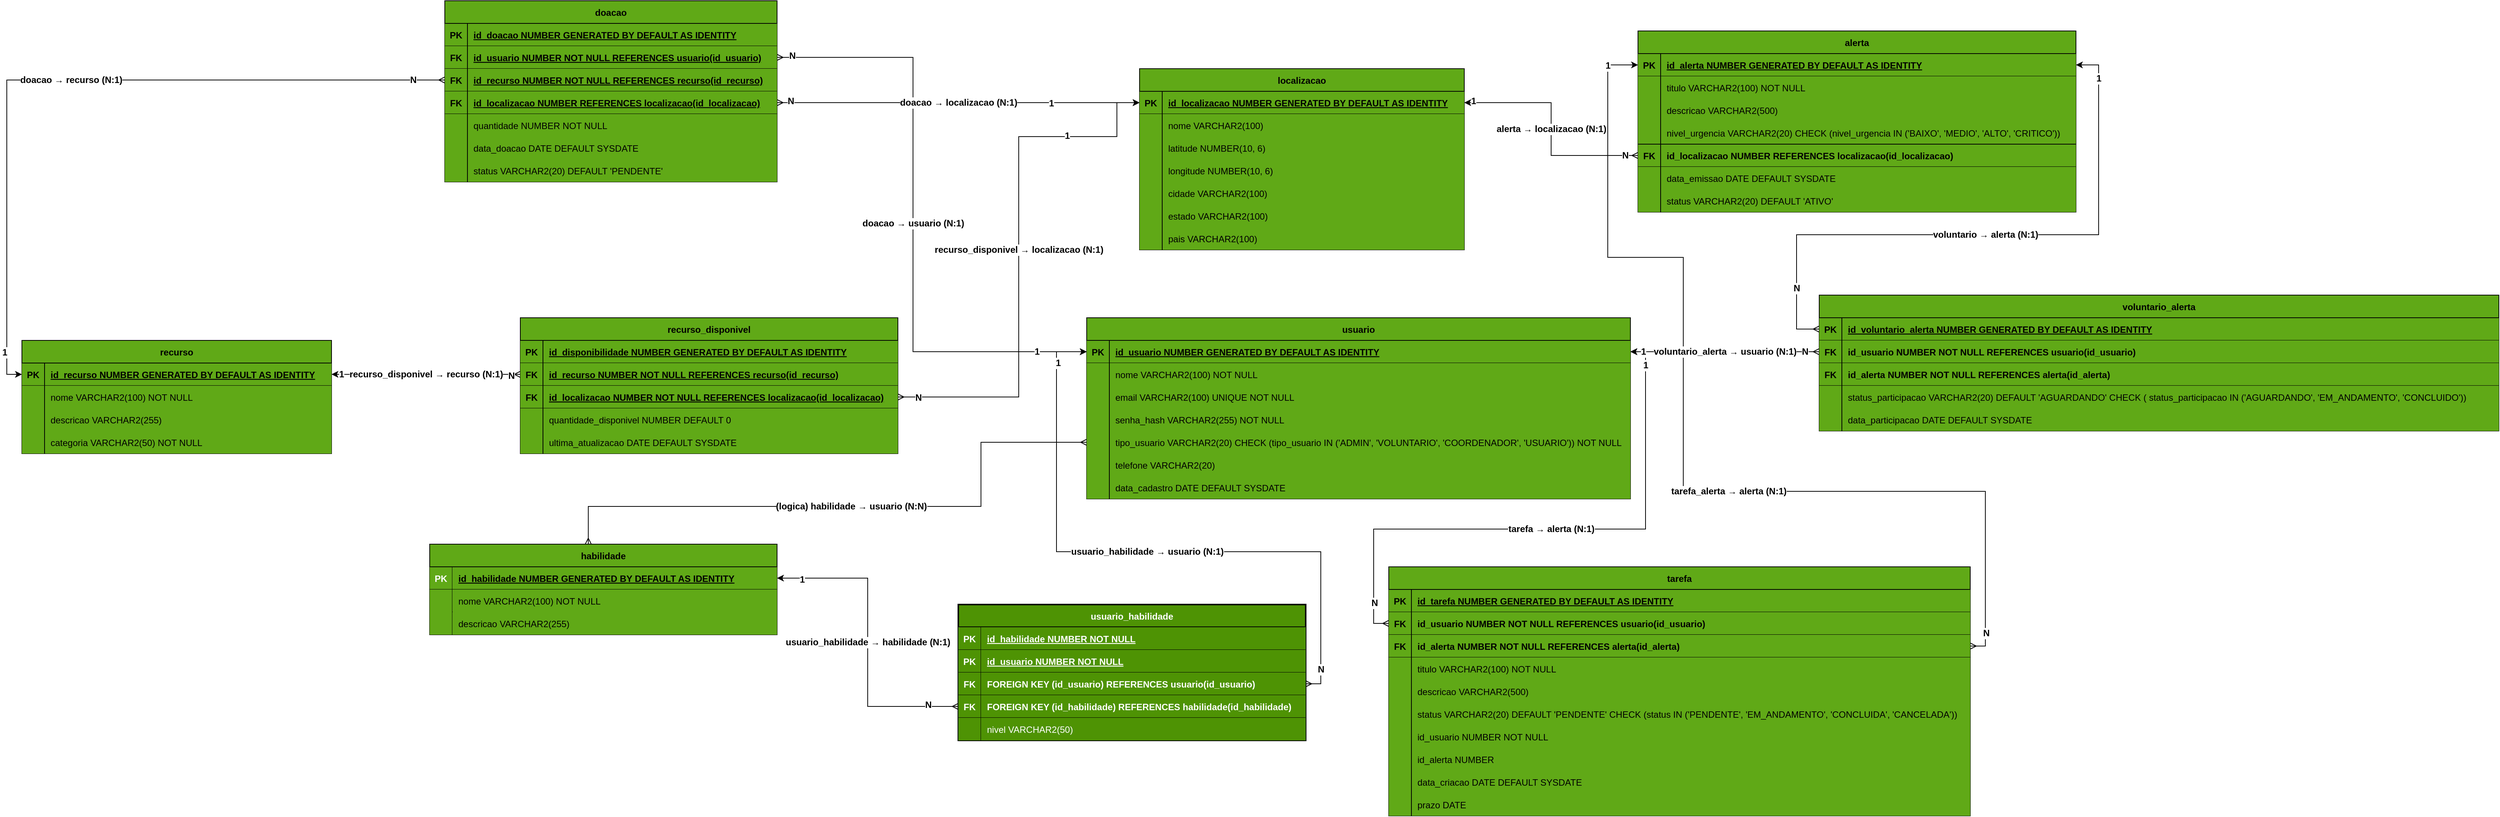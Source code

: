 <mxfile version="27.1.4">
  <diagram name="Page-1" id="1rGNiOdrjXKtiIIh3JTA">
    <mxGraphModel dx="2852" dy="1486" grid="1" gridSize="10" guides="1" tooltips="1" connect="1" arrows="1" fold="1" page="1" pageScale="1" pageWidth="850" pageHeight="1100" math="0" shadow="0">
      <root>
        <mxCell id="0" />
        <mxCell id="1" parent="0" />
        <mxCell id="NyDk6Hg3P52oke4Y1pbq-1" value="tarefa" style="shape=table;startSize=30;container=1;collapsible=1;childLayout=tableLayout;fixedRows=1;rowLines=0;fontStyle=1;align=center;resizeLast=1;fillColor=#60a917;strokeColor=default;fontColor=default;swimlaneFillColor=none;" vertex="1" parent="1">
          <mxGeometry x="1850" y="750" width="770" height="330" as="geometry">
            <mxRectangle x="60" y="2370" width="70" height="30" as="alternateBounds" />
          </mxGeometry>
        </mxCell>
        <mxCell id="NyDk6Hg3P52oke4Y1pbq-2" value="" style="shape=tableRow;horizontal=0;startSize=0;swimlaneHead=0;swimlaneBody=0;fillColor=#60a917;collapsible=0;dropTarget=0;points=[[0,0.5],[1,0.5]];portConstraint=eastwest;strokeColor=inherit;top=0;left=0;right=0;bottom=1;swimlaneFillColor=none;fontColor=#ffffff;" vertex="1" parent="NyDk6Hg3P52oke4Y1pbq-1">
          <mxGeometry y="30" width="770" height="30" as="geometry" />
        </mxCell>
        <mxCell id="NyDk6Hg3P52oke4Y1pbq-3" value="PK" style="shape=partialRectangle;overflow=hidden;connectable=0;fillColor=light-dark(#60a917, #224103);strokeColor=inherit;top=1;left=0;bottom=1;right=1;fontStyle=1;swimlaneFillColor=none;fontColor=default;" vertex="1" parent="NyDk6Hg3P52oke4Y1pbq-2">
          <mxGeometry width="30" height="30" as="geometry">
            <mxRectangle width="30" height="30" as="alternateBounds" />
          </mxGeometry>
        </mxCell>
        <mxCell id="NyDk6Hg3P52oke4Y1pbq-4" value="id_tarefa          NUMBER GENERATED BY DEFAULT AS IDENTITY " style="shape=partialRectangle;overflow=hidden;connectable=0;fillColor=light-dark(#60a917, #224103);align=left;strokeColor=inherit;top=1;left=1;bottom=1;right=0;spacingLeft=6;fontStyle=5;fontColor=default;swimlaneFillColor=none;" vertex="1" parent="NyDk6Hg3P52oke4Y1pbq-2">
          <mxGeometry x="30" width="740" height="30" as="geometry">
            <mxRectangle width="740" height="30" as="alternateBounds" />
          </mxGeometry>
        </mxCell>
        <mxCell id="NyDk6Hg3P52oke4Y1pbq-5" value="" style="shape=tableRow;horizontal=0;startSize=0;swimlaneHead=0;swimlaneBody=0;fillColor=#60a917;collapsible=0;dropTarget=0;points=[[0,0.5],[1,0.5]];portConstraint=eastwest;strokeColor=inherit;top=0;left=0;right=0;bottom=0;swimlaneFillColor=none;fontColor=#ffffff;" vertex="1" parent="NyDk6Hg3P52oke4Y1pbq-1">
          <mxGeometry y="60" width="770" height="30" as="geometry" />
        </mxCell>
        <mxCell id="NyDk6Hg3P52oke4Y1pbq-6" value="FK" style="shape=partialRectangle;overflow=hidden;connectable=0;fillColor=light-dark(#60a917, #224103);strokeColor=inherit;top=0;left=0;bottom=1;right=1;fontStyle=1;swimlaneFillColor=none;fontColor=default;" vertex="1" parent="NyDk6Hg3P52oke4Y1pbq-5">
          <mxGeometry width="30" height="30" as="geometry">
            <mxRectangle width="30" height="30" as="alternateBounds" />
          </mxGeometry>
        </mxCell>
        <mxCell id="NyDk6Hg3P52oke4Y1pbq-7" value="id_usuario NUMBER NOT NULL REFERENCES usuario(id_usuario)" style="shape=partialRectangle;overflow=hidden;connectable=0;fillColor=light-dark(#60a917, #224103);align=left;strokeColor=inherit;top=0;left=1;bottom=1;right=0;spacingLeft=6;shadow=0;fontColor=default;strokeWidth=1;fontStyle=1;swimlaneFillColor=none;" vertex="1" parent="NyDk6Hg3P52oke4Y1pbq-5">
          <mxGeometry x="30" width="740" height="30" as="geometry">
            <mxRectangle width="740" height="30" as="alternateBounds" />
          </mxGeometry>
        </mxCell>
        <mxCell id="NyDk6Hg3P52oke4Y1pbq-8" value="" style="shape=tableRow;horizontal=0;startSize=0;swimlaneHead=0;swimlaneBody=0;fillColor=#60a917;collapsible=0;dropTarget=0;points=[[0,0.5],[1,0.5]];portConstraint=eastwest;strokeColor=inherit;top=0;left=0;right=0;bottom=0;swimlaneFillColor=none;fontColor=#ffffff;" vertex="1" parent="NyDk6Hg3P52oke4Y1pbq-1">
          <mxGeometry y="90" width="770" height="30" as="geometry" />
        </mxCell>
        <mxCell id="NyDk6Hg3P52oke4Y1pbq-9" value="FK" style="shape=partialRectangle;overflow=hidden;connectable=0;fillColor=light-dark(#60a917, #224103);strokeColor=inherit;top=0;left=0;bottom=1;right=1;fontStyle=1;swimlaneFillColor=none;fontColor=default;" vertex="1" parent="NyDk6Hg3P52oke4Y1pbq-8">
          <mxGeometry width="30" height="30" as="geometry">
            <mxRectangle width="30" height="30" as="alternateBounds" />
          </mxGeometry>
        </mxCell>
        <mxCell id="NyDk6Hg3P52oke4Y1pbq-10" value="id_alerta NUMBER NOT NULL REFERENCES alerta(id_alerta)" style="shape=partialRectangle;overflow=hidden;connectable=0;fillColor=light-dark(#60a917, #224103);align=left;strokeColor=inherit;top=0;left=1;bottom=1;right=0;spacingLeft=6;fillStyle=solid;fontStyle=1;swimlaneFillColor=none;fontColor=default;" vertex="1" parent="NyDk6Hg3P52oke4Y1pbq-8">
          <mxGeometry x="30" width="740" height="30" as="geometry">
            <mxRectangle width="740" height="30" as="alternateBounds" />
          </mxGeometry>
        </mxCell>
        <mxCell id="NyDk6Hg3P52oke4Y1pbq-11" value="" style="shape=tableRow;horizontal=0;startSize=0;swimlaneHead=0;swimlaneBody=0;fillColor=#60a917;collapsible=0;dropTarget=0;points=[[0,0.5],[1,0.5]];portConstraint=eastwest;strokeColor=inherit;top=0;left=0;right=0;bottom=0;swimlaneFillColor=none;fontColor=#ffffff;" vertex="1" parent="NyDk6Hg3P52oke4Y1pbq-1">
          <mxGeometry y="120" width="770" height="30" as="geometry" />
        </mxCell>
        <mxCell id="NyDk6Hg3P52oke4Y1pbq-12" value="" style="shape=partialRectangle;overflow=hidden;connectable=0;fillColor=light-dark(#60a917, #224103);strokeColor=inherit;top=0;left=0;bottom=0;right=1;swimlaneFillColor=none;fontColor=default;" vertex="1" parent="NyDk6Hg3P52oke4Y1pbq-11">
          <mxGeometry width="30" height="30" as="geometry">
            <mxRectangle width="30" height="30" as="alternateBounds" />
          </mxGeometry>
        </mxCell>
        <mxCell id="NyDk6Hg3P52oke4Y1pbq-13" value="titulo             VARCHAR2(100) NOT NULL" style="shape=partialRectangle;overflow=hidden;connectable=0;fillColor=light-dark(#60a917, #224103);align=left;strokeColor=inherit;top=0;left=1;bottom=0;right=0;spacingLeft=6;swimlaneFillColor=none;fontColor=default;" vertex="1" parent="NyDk6Hg3P52oke4Y1pbq-11">
          <mxGeometry x="30" width="740" height="30" as="geometry">
            <mxRectangle width="740" height="30" as="alternateBounds" />
          </mxGeometry>
        </mxCell>
        <mxCell id="NyDk6Hg3P52oke4Y1pbq-14" value="" style="shape=tableRow;horizontal=0;startSize=0;swimlaneHead=0;swimlaneBody=0;fillColor=#60a917;collapsible=0;dropTarget=0;points=[[0,0.5],[1,0.5]];portConstraint=eastwest;strokeColor=inherit;top=0;left=0;right=0;bottom=0;swimlaneFillColor=none;fontColor=#ffffff;" vertex="1" parent="NyDk6Hg3P52oke4Y1pbq-1">
          <mxGeometry y="150" width="770" height="30" as="geometry" />
        </mxCell>
        <mxCell id="NyDk6Hg3P52oke4Y1pbq-15" value="" style="shape=partialRectangle;overflow=hidden;connectable=0;fillColor=light-dark(#60a917, #224103);strokeColor=inherit;top=0;left=0;bottom=0;right=1;swimlaneFillColor=none;fontColor=default;" vertex="1" parent="NyDk6Hg3P52oke4Y1pbq-14">
          <mxGeometry width="30" height="30" as="geometry">
            <mxRectangle width="30" height="30" as="alternateBounds" />
          </mxGeometry>
        </mxCell>
        <mxCell id="NyDk6Hg3P52oke4Y1pbq-16" value="descricao          VARCHAR2(500)" style="shape=partialRectangle;overflow=hidden;connectable=0;fillColor=light-dark(#60a917, #224103);align=left;strokeColor=inherit;top=0;left=1;bottom=0;right=0;spacingLeft=6;swimlaneFillColor=none;fontColor=default;" vertex="1" parent="NyDk6Hg3P52oke4Y1pbq-14">
          <mxGeometry x="30" width="740" height="30" as="geometry">
            <mxRectangle width="740" height="30" as="alternateBounds" />
          </mxGeometry>
        </mxCell>
        <mxCell id="NyDk6Hg3P52oke4Y1pbq-17" value="" style="shape=tableRow;horizontal=0;startSize=0;swimlaneHead=0;swimlaneBody=0;fillColor=#60a917;collapsible=0;dropTarget=0;points=[[0,0.5],[1,0.5]];portConstraint=eastwest;strokeColor=inherit;top=0;left=0;right=0;bottom=0;swimlaneFillColor=none;fontColor=#ffffff;" vertex="1" parent="NyDk6Hg3P52oke4Y1pbq-1">
          <mxGeometry y="180" width="770" height="30" as="geometry" />
        </mxCell>
        <mxCell id="NyDk6Hg3P52oke4Y1pbq-18" value="" style="shape=partialRectangle;overflow=hidden;connectable=0;fillColor=light-dark(#60a917, #224103);strokeColor=inherit;top=0;left=0;bottom=0;right=1;swimlaneFillColor=none;fontColor=default;" vertex="1" parent="NyDk6Hg3P52oke4Y1pbq-17">
          <mxGeometry width="30" height="30" as="geometry">
            <mxRectangle width="30" height="30" as="alternateBounds" />
          </mxGeometry>
        </mxCell>
        <mxCell id="NyDk6Hg3P52oke4Y1pbq-19" value="status             VARCHAR2(20) DEFAULT &#39;PENDENTE&#39; CHECK (status IN (&#39;PENDENTE&#39;, &#39;EM_ANDAMENTO&#39;, &#39;CONCLUIDA&#39;, &#39;CANCELADA&#39;))" style="shape=partialRectangle;overflow=hidden;connectable=0;fillColor=light-dark(#60a917, #224103);align=left;strokeColor=inherit;top=0;left=1;bottom=0;right=0;spacingLeft=6;swimlaneFillColor=none;fontColor=default;" vertex="1" parent="NyDk6Hg3P52oke4Y1pbq-17">
          <mxGeometry x="30" width="740" height="30" as="geometry">
            <mxRectangle width="740" height="30" as="alternateBounds" />
          </mxGeometry>
        </mxCell>
        <mxCell id="NyDk6Hg3P52oke4Y1pbq-20" value="" style="shape=tableRow;horizontal=0;startSize=0;swimlaneHead=0;swimlaneBody=0;fillColor=#60a917;collapsible=0;dropTarget=0;points=[[0,0.5],[1,0.5]];portConstraint=eastwest;strokeColor=inherit;top=0;left=0;right=0;bottom=0;swimlaneFillColor=none;fontColor=#ffffff;" vertex="1" parent="NyDk6Hg3P52oke4Y1pbq-1">
          <mxGeometry y="210" width="770" height="30" as="geometry" />
        </mxCell>
        <mxCell id="NyDk6Hg3P52oke4Y1pbq-21" value="" style="shape=partialRectangle;overflow=hidden;connectable=0;fillColor=light-dark(#60a917, #224103);strokeColor=inherit;top=0;left=0;bottom=0;right=1;swimlaneFillColor=none;fontColor=default;" vertex="1" parent="NyDk6Hg3P52oke4Y1pbq-20">
          <mxGeometry width="30" height="30" as="geometry">
            <mxRectangle width="30" height="30" as="alternateBounds" />
          </mxGeometry>
        </mxCell>
        <mxCell id="NyDk6Hg3P52oke4Y1pbq-22" value="id_usuario         NUMBER NOT NULL" style="shape=partialRectangle;overflow=hidden;connectable=0;fillColor=light-dark(#60a917, #224103);align=left;strokeColor=inherit;top=0;left=1;bottom=0;right=0;spacingLeft=6;swimlaneFillColor=none;fontColor=default;" vertex="1" parent="NyDk6Hg3P52oke4Y1pbq-20">
          <mxGeometry x="30" width="740" height="30" as="geometry">
            <mxRectangle width="740" height="30" as="alternateBounds" />
          </mxGeometry>
        </mxCell>
        <mxCell id="NyDk6Hg3P52oke4Y1pbq-23" value="" style="shape=tableRow;horizontal=0;startSize=0;swimlaneHead=0;swimlaneBody=0;fillColor=#60a917;collapsible=0;dropTarget=0;points=[[0,0.5],[1,0.5]];portConstraint=eastwest;strokeColor=inherit;top=0;left=0;right=0;bottom=0;swimlaneFillColor=none;fontColor=#ffffff;" vertex="1" parent="NyDk6Hg3P52oke4Y1pbq-1">
          <mxGeometry y="240" width="770" height="30" as="geometry" />
        </mxCell>
        <mxCell id="NyDk6Hg3P52oke4Y1pbq-24" value="" style="shape=partialRectangle;overflow=hidden;connectable=0;fillColor=light-dark(#60a917, #224103);strokeColor=inherit;top=0;left=0;bottom=0;right=1;swimlaneFillColor=none;fontColor=default;" vertex="1" parent="NyDk6Hg3P52oke4Y1pbq-23">
          <mxGeometry width="30" height="30" as="geometry">
            <mxRectangle width="30" height="30" as="alternateBounds" />
          </mxGeometry>
        </mxCell>
        <mxCell id="NyDk6Hg3P52oke4Y1pbq-25" value="id_alerta          NUMBER" style="shape=partialRectangle;overflow=hidden;connectable=0;fillColor=light-dark(#60a917, #224103);align=left;strokeColor=inherit;top=0;left=1;bottom=0;right=0;spacingLeft=6;swimlaneFillColor=none;fontColor=default;" vertex="1" parent="NyDk6Hg3P52oke4Y1pbq-23">
          <mxGeometry x="30" width="740" height="30" as="geometry">
            <mxRectangle width="740" height="30" as="alternateBounds" />
          </mxGeometry>
        </mxCell>
        <mxCell id="NyDk6Hg3P52oke4Y1pbq-26" value="" style="shape=tableRow;horizontal=0;startSize=0;swimlaneHead=0;swimlaneBody=0;fillColor=#60a917;collapsible=0;dropTarget=0;points=[[0,0.5],[1,0.5]];portConstraint=eastwest;strokeColor=inherit;top=0;left=0;right=0;bottom=0;swimlaneFillColor=none;fontColor=#ffffff;" vertex="1" parent="NyDk6Hg3P52oke4Y1pbq-1">
          <mxGeometry y="270" width="770" height="30" as="geometry" />
        </mxCell>
        <mxCell id="NyDk6Hg3P52oke4Y1pbq-27" value="" style="shape=partialRectangle;overflow=hidden;connectable=0;fillColor=light-dark(#60a917, #224103);strokeColor=inherit;top=0;left=0;bottom=0;right=1;swimlaneFillColor=none;fontColor=default;" vertex="1" parent="NyDk6Hg3P52oke4Y1pbq-26">
          <mxGeometry width="30" height="30" as="geometry">
            <mxRectangle width="30" height="30" as="alternateBounds" />
          </mxGeometry>
        </mxCell>
        <mxCell id="NyDk6Hg3P52oke4Y1pbq-28" value="data_criacao       DATE DEFAULT SYSDATE" style="shape=partialRectangle;overflow=hidden;connectable=0;fillColor=light-dark(#60a917, #224103);align=left;strokeColor=inherit;top=0;left=1;bottom=0;right=0;spacingLeft=6;swimlaneFillColor=none;fontColor=default;" vertex="1" parent="NyDk6Hg3P52oke4Y1pbq-26">
          <mxGeometry x="30" width="740" height="30" as="geometry">
            <mxRectangle width="740" height="30" as="alternateBounds" />
          </mxGeometry>
        </mxCell>
        <mxCell id="NyDk6Hg3P52oke4Y1pbq-29" value="" style="shape=tableRow;horizontal=0;startSize=0;swimlaneHead=0;swimlaneBody=0;fillColor=#60a917;collapsible=0;dropTarget=0;points=[[0,0.5],[1,0.5]];portConstraint=eastwest;strokeColor=inherit;top=0;left=0;right=0;bottom=0;swimlaneFillColor=none;fontColor=#ffffff;" vertex="1" parent="NyDk6Hg3P52oke4Y1pbq-1">
          <mxGeometry y="300" width="770" height="30" as="geometry" />
        </mxCell>
        <mxCell id="NyDk6Hg3P52oke4Y1pbq-30" value="" style="shape=partialRectangle;overflow=hidden;connectable=0;fillColor=light-dark(#60a917, #224103);strokeColor=inherit;top=0;left=0;bottom=0;right=1;swimlaneFillColor=none;fontColor=default;" vertex="1" parent="NyDk6Hg3P52oke4Y1pbq-29">
          <mxGeometry width="30" height="30" as="geometry">
            <mxRectangle width="30" height="30" as="alternateBounds" />
          </mxGeometry>
        </mxCell>
        <mxCell id="NyDk6Hg3P52oke4Y1pbq-31" value="prazo              DATE" style="shape=partialRectangle;overflow=hidden;connectable=0;fillColor=light-dark(#60a917, #224103);align=left;strokeColor=inherit;top=0;left=1;bottom=0;right=0;spacingLeft=6;swimlaneFillColor=none;fontColor=default;" vertex="1" parent="NyDk6Hg3P52oke4Y1pbq-29">
          <mxGeometry x="30" width="740" height="30" as="geometry">
            <mxRectangle width="740" height="30" as="alternateBounds" />
          </mxGeometry>
        </mxCell>
        <mxCell id="NyDk6Hg3P52oke4Y1pbq-32" value="localizacao" style="shape=table;startSize=30;container=1;collapsible=1;childLayout=tableLayout;fixedRows=1;rowLines=0;fontStyle=1;align=center;resizeLast=1;fillColor=#60a917;strokeColor=default;fontColor=default;swimlaneFillColor=none;" vertex="1" parent="1">
          <mxGeometry x="1520" y="90" width="430.0" height="240" as="geometry" />
        </mxCell>
        <mxCell id="NyDk6Hg3P52oke4Y1pbq-33" value="" style="shape=tableRow;horizontal=0;startSize=0;swimlaneHead=0;swimlaneBody=0;fillColor=#60a917;collapsible=0;dropTarget=0;points=[[0,0.5],[1,0.5]];portConstraint=eastwest;strokeColor=inherit;top=0;left=0;right=0;bottom=1;swimlaneFillColor=none;fontColor=#ffffff;" vertex="1" parent="NyDk6Hg3P52oke4Y1pbq-32">
          <mxGeometry y="30" width="430.0" height="30" as="geometry" />
        </mxCell>
        <mxCell id="NyDk6Hg3P52oke4Y1pbq-34" value="PK" style="shape=partialRectangle;overflow=hidden;connectable=0;fillColor=light-dark(#60a917, #224103);strokeColor=inherit;top=1;left=0;bottom=1;right=1;fontStyle=1;swimlaneFillColor=none;fontColor=default;" vertex="1" parent="NyDk6Hg3P52oke4Y1pbq-33">
          <mxGeometry width="30" height="30" as="geometry">
            <mxRectangle width="30" height="30" as="alternateBounds" />
          </mxGeometry>
        </mxCell>
        <mxCell id="NyDk6Hg3P52oke4Y1pbq-35" value="id_localizacao       NUMBER GENERATED BY DEFAULT AS IDENTITY " style="shape=partialRectangle;overflow=hidden;connectable=0;fillColor=light-dark(#60a917, #224103);align=left;strokeColor=inherit;top=1;left=1;bottom=1;right=0;spacingLeft=6;fontStyle=5;swimlaneFillColor=none;fontColor=default;" vertex="1" parent="NyDk6Hg3P52oke4Y1pbq-33">
          <mxGeometry x="30" width="400.0" height="30" as="geometry">
            <mxRectangle width="400.0" height="30" as="alternateBounds" />
          </mxGeometry>
        </mxCell>
        <mxCell id="NyDk6Hg3P52oke4Y1pbq-36" value="" style="shape=tableRow;horizontal=0;startSize=0;swimlaneHead=0;swimlaneBody=0;fillColor=#60a917;collapsible=0;dropTarget=0;points=[[0,0.5],[1,0.5]];portConstraint=eastwest;strokeColor=inherit;top=0;left=0;right=0;bottom=0;swimlaneFillColor=none;fontColor=#ffffff;" vertex="1" parent="NyDk6Hg3P52oke4Y1pbq-32">
          <mxGeometry y="60" width="430.0" height="30" as="geometry" />
        </mxCell>
        <mxCell id="NyDk6Hg3P52oke4Y1pbq-37" value="" style="shape=partialRectangle;overflow=hidden;connectable=0;fillColor=light-dark(#60a917, #224103);strokeColor=inherit;top=0;left=0;bottom=0;right=1;swimlaneFillColor=none;fontColor=default;" vertex="1" parent="NyDk6Hg3P52oke4Y1pbq-36">
          <mxGeometry width="30" height="30" as="geometry">
            <mxRectangle width="30" height="30" as="alternateBounds" />
          </mxGeometry>
        </mxCell>
        <mxCell id="NyDk6Hg3P52oke4Y1pbq-38" value="nome                 VARCHAR2(100)" style="shape=partialRectangle;overflow=hidden;connectable=0;fillColor=light-dark(#60a917, #224103);align=left;strokeColor=inherit;top=0;left=1;bottom=0;right=0;spacingLeft=6;swimlaneFillColor=none;fontColor=default;" vertex="1" parent="NyDk6Hg3P52oke4Y1pbq-36">
          <mxGeometry x="30" width="400.0" height="30" as="geometry">
            <mxRectangle width="400.0" height="30" as="alternateBounds" />
          </mxGeometry>
        </mxCell>
        <mxCell id="NyDk6Hg3P52oke4Y1pbq-39" value="" style="shape=tableRow;horizontal=0;startSize=0;swimlaneHead=0;swimlaneBody=0;fillColor=#60a917;collapsible=0;dropTarget=0;points=[[0,0.5],[1,0.5]];portConstraint=eastwest;strokeColor=inherit;top=0;left=0;right=0;bottom=0;swimlaneFillColor=none;fontColor=#ffffff;" vertex="1" parent="NyDk6Hg3P52oke4Y1pbq-32">
          <mxGeometry y="90" width="430.0" height="30" as="geometry" />
        </mxCell>
        <mxCell id="NyDk6Hg3P52oke4Y1pbq-40" value="" style="shape=partialRectangle;overflow=hidden;connectable=0;fillColor=light-dark(#60a917, #224103);strokeColor=inherit;top=0;left=0;bottom=0;right=1;swimlaneFillColor=none;fontColor=default;" vertex="1" parent="NyDk6Hg3P52oke4Y1pbq-39">
          <mxGeometry width="30" height="30" as="geometry">
            <mxRectangle width="30" height="30" as="alternateBounds" />
          </mxGeometry>
        </mxCell>
        <mxCell id="NyDk6Hg3P52oke4Y1pbq-41" value="latitude             NUMBER(10, 6)" style="shape=partialRectangle;overflow=hidden;connectable=0;fillColor=light-dark(#60a917, #224103);align=left;strokeColor=inherit;top=0;left=1;bottom=0;right=0;spacingLeft=6;swimlaneFillColor=none;fontColor=default;" vertex="1" parent="NyDk6Hg3P52oke4Y1pbq-39">
          <mxGeometry x="30" width="400.0" height="30" as="geometry">
            <mxRectangle width="400.0" height="30" as="alternateBounds" />
          </mxGeometry>
        </mxCell>
        <mxCell id="NyDk6Hg3P52oke4Y1pbq-42" value="" style="shape=tableRow;horizontal=0;startSize=0;swimlaneHead=0;swimlaneBody=0;fillColor=#60a917;collapsible=0;dropTarget=0;points=[[0,0.5],[1,0.5]];portConstraint=eastwest;strokeColor=inherit;top=0;left=0;right=0;bottom=0;swimlaneFillColor=none;fontColor=#ffffff;" vertex="1" parent="NyDk6Hg3P52oke4Y1pbq-32">
          <mxGeometry y="120" width="430.0" height="30" as="geometry" />
        </mxCell>
        <mxCell id="NyDk6Hg3P52oke4Y1pbq-43" value="" style="shape=partialRectangle;overflow=hidden;connectable=0;fillColor=light-dark(#60a917, #224103);strokeColor=inherit;top=0;left=0;bottom=0;right=1;swimlaneFillColor=none;fontColor=default;" vertex="1" parent="NyDk6Hg3P52oke4Y1pbq-42">
          <mxGeometry width="30" height="30" as="geometry">
            <mxRectangle width="30" height="30" as="alternateBounds" />
          </mxGeometry>
        </mxCell>
        <mxCell id="NyDk6Hg3P52oke4Y1pbq-44" value="longitude            NUMBER(10, 6)" style="shape=partialRectangle;overflow=hidden;connectable=0;fillColor=light-dark(#60a917, #224103);align=left;strokeColor=inherit;top=0;left=1;bottom=0;right=0;spacingLeft=6;swimlaneFillColor=none;fontColor=default;" vertex="1" parent="NyDk6Hg3P52oke4Y1pbq-42">
          <mxGeometry x="30" width="400.0" height="30" as="geometry">
            <mxRectangle width="400.0" height="30" as="alternateBounds" />
          </mxGeometry>
        </mxCell>
        <mxCell id="NyDk6Hg3P52oke4Y1pbq-45" value="" style="shape=tableRow;horizontal=0;startSize=0;swimlaneHead=0;swimlaneBody=0;fillColor=#60a917;collapsible=0;dropTarget=0;points=[[0,0.5],[1,0.5]];portConstraint=eastwest;strokeColor=inherit;top=0;left=0;right=0;bottom=0;swimlaneFillColor=none;fontColor=#ffffff;" vertex="1" parent="NyDk6Hg3P52oke4Y1pbq-32">
          <mxGeometry y="150" width="430.0" height="30" as="geometry" />
        </mxCell>
        <mxCell id="NyDk6Hg3P52oke4Y1pbq-46" value="" style="shape=partialRectangle;overflow=hidden;connectable=0;fillColor=light-dark(#60a917, #224103);strokeColor=inherit;top=0;left=0;bottom=0;right=1;swimlaneFillColor=none;fontColor=default;" vertex="1" parent="NyDk6Hg3P52oke4Y1pbq-45">
          <mxGeometry width="30" height="30" as="geometry">
            <mxRectangle width="30" height="30" as="alternateBounds" />
          </mxGeometry>
        </mxCell>
        <mxCell id="NyDk6Hg3P52oke4Y1pbq-47" value="cidade               VARCHAR2(100)" style="shape=partialRectangle;overflow=hidden;connectable=0;fillColor=light-dark(#60a917, #224103);align=left;strokeColor=inherit;top=0;left=1;bottom=0;right=0;spacingLeft=6;swimlaneFillColor=none;fontColor=default;" vertex="1" parent="NyDk6Hg3P52oke4Y1pbq-45">
          <mxGeometry x="30" width="400.0" height="30" as="geometry">
            <mxRectangle width="400.0" height="30" as="alternateBounds" />
          </mxGeometry>
        </mxCell>
        <mxCell id="NyDk6Hg3P52oke4Y1pbq-48" value="" style="shape=tableRow;horizontal=0;startSize=0;swimlaneHead=0;swimlaneBody=0;fillColor=#60a917;collapsible=0;dropTarget=0;points=[[0,0.5],[1,0.5]];portConstraint=eastwest;strokeColor=inherit;top=0;left=0;right=0;bottom=0;swimlaneFillColor=none;fontColor=#ffffff;" vertex="1" parent="NyDk6Hg3P52oke4Y1pbq-32">
          <mxGeometry y="180" width="430.0" height="30" as="geometry" />
        </mxCell>
        <mxCell id="NyDk6Hg3P52oke4Y1pbq-49" value="" style="shape=partialRectangle;overflow=hidden;connectable=0;fillColor=light-dark(#60a917, #224103);strokeColor=inherit;top=0;left=0;bottom=0;right=1;swimlaneFillColor=none;fontColor=default;" vertex="1" parent="NyDk6Hg3P52oke4Y1pbq-48">
          <mxGeometry width="30" height="30" as="geometry">
            <mxRectangle width="30" height="30" as="alternateBounds" />
          </mxGeometry>
        </mxCell>
        <mxCell id="NyDk6Hg3P52oke4Y1pbq-50" value="estado               VARCHAR2(100)" style="shape=partialRectangle;overflow=hidden;connectable=0;fillColor=light-dark(#60a917, #224103);align=left;strokeColor=inherit;top=0;left=1;bottom=0;right=0;spacingLeft=6;swimlaneFillColor=none;fontColor=default;" vertex="1" parent="NyDk6Hg3P52oke4Y1pbq-48">
          <mxGeometry x="30" width="400.0" height="30" as="geometry">
            <mxRectangle width="400.0" height="30" as="alternateBounds" />
          </mxGeometry>
        </mxCell>
        <mxCell id="NyDk6Hg3P52oke4Y1pbq-51" value="" style="shape=tableRow;horizontal=0;startSize=0;swimlaneHead=0;swimlaneBody=0;fillColor=#60a917;collapsible=0;dropTarget=0;points=[[0,0.5],[1,0.5]];portConstraint=eastwest;strokeColor=inherit;top=0;left=0;right=0;bottom=0;swimlaneFillColor=none;fontColor=#ffffff;" vertex="1" parent="NyDk6Hg3P52oke4Y1pbq-32">
          <mxGeometry y="210" width="430.0" height="30" as="geometry" />
        </mxCell>
        <mxCell id="NyDk6Hg3P52oke4Y1pbq-52" value="" style="shape=partialRectangle;overflow=hidden;connectable=0;fillColor=light-dark(#60a917, #224103);strokeColor=inherit;top=0;left=0;bottom=0;right=1;swimlaneFillColor=none;fontColor=default;" vertex="1" parent="NyDk6Hg3P52oke4Y1pbq-51">
          <mxGeometry width="30" height="30" as="geometry">
            <mxRectangle width="30" height="30" as="alternateBounds" />
          </mxGeometry>
        </mxCell>
        <mxCell id="NyDk6Hg3P52oke4Y1pbq-53" value="pais                 VARCHAR2(100)" style="shape=partialRectangle;overflow=hidden;connectable=0;fillColor=light-dark(#60a917, #224103);align=left;strokeColor=inherit;top=0;left=1;bottom=0;right=0;spacingLeft=6;swimlaneFillColor=none;fontColor=default;" vertex="1" parent="NyDk6Hg3P52oke4Y1pbq-51">
          <mxGeometry x="30" width="400.0" height="30" as="geometry">
            <mxRectangle width="400.0" height="30" as="alternateBounds" />
          </mxGeometry>
        </mxCell>
        <mxCell id="NyDk6Hg3P52oke4Y1pbq-54" value="recurso" style="shape=table;startSize=30;container=1;collapsible=1;childLayout=tableLayout;fixedRows=1;rowLines=0;fontStyle=1;align=center;resizeLast=1;fillColor=#60a917;strokeColor=default;fontColor=default;swimlaneFillColor=none;" vertex="1" parent="1">
          <mxGeometry x="40" y="450" width="410.0" height="150" as="geometry" />
        </mxCell>
        <mxCell id="NyDk6Hg3P52oke4Y1pbq-55" value="" style="shape=tableRow;horizontal=0;startSize=0;swimlaneHead=0;swimlaneBody=0;fillColor=#60a917;collapsible=0;dropTarget=0;points=[[0,0.5],[1,0.5]];portConstraint=eastwest;strokeColor=inherit;top=0;left=0;right=0;bottom=1;swimlaneFillColor=none;fontColor=#ffffff;" vertex="1" parent="NyDk6Hg3P52oke4Y1pbq-54">
          <mxGeometry y="30" width="410.0" height="30" as="geometry" />
        </mxCell>
        <mxCell id="NyDk6Hg3P52oke4Y1pbq-56" value="PK" style="shape=partialRectangle;overflow=hidden;connectable=0;fillColor=light-dark(#60a917, #224103);strokeColor=inherit;top=1;left=0;bottom=1;right=1;fontStyle=1;swimlaneFillColor=none;fontColor=default;" vertex="1" parent="NyDk6Hg3P52oke4Y1pbq-55">
          <mxGeometry width="30" height="30" as="geometry">
            <mxRectangle width="30" height="30" as="alternateBounds" />
          </mxGeometry>
        </mxCell>
        <mxCell id="NyDk6Hg3P52oke4Y1pbq-57" value="id_recurso           NUMBER GENERATED BY DEFAULT AS IDENTITY " style="shape=partialRectangle;overflow=hidden;connectable=0;fillColor=light-dark(#60a917, #224103);align=left;strokeColor=inherit;top=1;left=1;bottom=1;right=0;spacingLeft=6;fontStyle=5;swimlaneFillColor=none;fontColor=default;" vertex="1" parent="NyDk6Hg3P52oke4Y1pbq-55">
          <mxGeometry x="30" width="380.0" height="30" as="geometry">
            <mxRectangle width="380.0" height="30" as="alternateBounds" />
          </mxGeometry>
        </mxCell>
        <mxCell id="NyDk6Hg3P52oke4Y1pbq-58" value="" style="shape=tableRow;horizontal=0;startSize=0;swimlaneHead=0;swimlaneBody=0;fillColor=#60a917;collapsible=0;dropTarget=0;points=[[0,0.5],[1,0.5]];portConstraint=eastwest;strokeColor=inherit;top=0;left=0;right=0;bottom=0;swimlaneFillColor=none;fontColor=#ffffff;" vertex="1" parent="NyDk6Hg3P52oke4Y1pbq-54">
          <mxGeometry y="60" width="410.0" height="30" as="geometry" />
        </mxCell>
        <mxCell id="NyDk6Hg3P52oke4Y1pbq-59" value="" style="shape=partialRectangle;overflow=hidden;connectable=0;fillColor=light-dark(#60a917, #224103);strokeColor=inherit;top=0;left=0;bottom=0;right=1;swimlaneFillColor=none;fontColor=default;" vertex="1" parent="NyDk6Hg3P52oke4Y1pbq-58">
          <mxGeometry width="30" height="30" as="geometry">
            <mxRectangle width="30" height="30" as="alternateBounds" />
          </mxGeometry>
        </mxCell>
        <mxCell id="NyDk6Hg3P52oke4Y1pbq-60" value="nome                 VARCHAR2(100) NOT NULL" style="shape=partialRectangle;overflow=hidden;connectable=0;fillColor=light-dark(#60a917, #224103);align=left;strokeColor=inherit;top=0;left=1;bottom=0;right=0;spacingLeft=6;swimlaneFillColor=none;fontColor=default;" vertex="1" parent="NyDk6Hg3P52oke4Y1pbq-58">
          <mxGeometry x="30" width="380.0" height="30" as="geometry">
            <mxRectangle width="380.0" height="30" as="alternateBounds" />
          </mxGeometry>
        </mxCell>
        <mxCell id="NyDk6Hg3P52oke4Y1pbq-61" value="" style="shape=tableRow;horizontal=0;startSize=0;swimlaneHead=0;swimlaneBody=0;fillColor=#60a917;collapsible=0;dropTarget=0;points=[[0,0.5],[1,0.5]];portConstraint=eastwest;strokeColor=inherit;top=0;left=0;right=0;bottom=0;swimlaneFillColor=none;fontColor=#ffffff;" vertex="1" parent="NyDk6Hg3P52oke4Y1pbq-54">
          <mxGeometry y="90" width="410.0" height="30" as="geometry" />
        </mxCell>
        <mxCell id="NyDk6Hg3P52oke4Y1pbq-62" value="" style="shape=partialRectangle;overflow=hidden;connectable=0;fillColor=light-dark(#60a917, #224103);strokeColor=inherit;top=0;left=0;bottom=0;right=1;swimlaneFillColor=none;fontColor=default;" vertex="1" parent="NyDk6Hg3P52oke4Y1pbq-61">
          <mxGeometry width="30" height="30" as="geometry">
            <mxRectangle width="30" height="30" as="alternateBounds" />
          </mxGeometry>
        </mxCell>
        <mxCell id="NyDk6Hg3P52oke4Y1pbq-63" value="descricao            VARCHAR2(255)" style="shape=partialRectangle;overflow=hidden;connectable=0;fillColor=light-dark(#60a917, #224103);align=left;strokeColor=inherit;top=0;left=1;bottom=0;right=0;spacingLeft=6;swimlaneFillColor=none;fontColor=default;" vertex="1" parent="NyDk6Hg3P52oke4Y1pbq-61">
          <mxGeometry x="30" width="380.0" height="30" as="geometry">
            <mxRectangle width="380.0" height="30" as="alternateBounds" />
          </mxGeometry>
        </mxCell>
        <mxCell id="NyDk6Hg3P52oke4Y1pbq-64" value="" style="shape=tableRow;horizontal=0;startSize=0;swimlaneHead=0;swimlaneBody=0;fillColor=#60a917;collapsible=0;dropTarget=0;points=[[0,0.5],[1,0.5]];portConstraint=eastwest;strokeColor=inherit;top=0;left=0;right=0;bottom=0;swimlaneFillColor=none;fontColor=#ffffff;" vertex="1" parent="NyDk6Hg3P52oke4Y1pbq-54">
          <mxGeometry y="120" width="410.0" height="30" as="geometry" />
        </mxCell>
        <mxCell id="NyDk6Hg3P52oke4Y1pbq-65" value="" style="shape=partialRectangle;overflow=hidden;connectable=0;fillColor=light-dark(#60a917, #224103);strokeColor=inherit;top=0;left=0;bottom=0;right=1;swimlaneFillColor=none;fontColor=default;" vertex="1" parent="NyDk6Hg3P52oke4Y1pbq-64">
          <mxGeometry width="30" height="30" as="geometry">
            <mxRectangle width="30" height="30" as="alternateBounds" />
          </mxGeometry>
        </mxCell>
        <mxCell id="NyDk6Hg3P52oke4Y1pbq-66" value="categoria            VARCHAR2(50) NOT NULL" style="shape=partialRectangle;overflow=hidden;connectable=0;fillColor=light-dark(#60a917, #224103);align=left;strokeColor=inherit;top=0;left=1;bottom=0;right=0;spacingLeft=6;swimlaneFillColor=none;fontColor=default;" vertex="1" parent="NyDk6Hg3P52oke4Y1pbq-64">
          <mxGeometry x="30" width="380.0" height="30" as="geometry">
            <mxRectangle width="380.0" height="30" as="alternateBounds" />
          </mxGeometry>
        </mxCell>
        <mxCell id="NyDk6Hg3P52oke4Y1pbq-67" value="recurso_disponivel" style="shape=table;startSize=30;container=1;collapsible=1;childLayout=tableLayout;fixedRows=1;rowLines=0;fontStyle=1;align=center;resizeLast=1;fillColor=#60a917;strokeColor=default;fontColor=default;swimlaneFillColor=none;" vertex="1" parent="1">
          <mxGeometry x="700" y="420" width="500" height="180" as="geometry" />
        </mxCell>
        <mxCell id="NyDk6Hg3P52oke4Y1pbq-68" value="" style="shape=tableRow;horizontal=0;startSize=0;swimlaneHead=0;swimlaneBody=0;fillColor=#60a917;collapsible=0;dropTarget=0;points=[[0,0.5],[1,0.5]];portConstraint=eastwest;strokeColor=inherit;top=0;left=0;right=0;bottom=1;swimlaneFillColor=none;fontColor=#ffffff;" vertex="1" parent="NyDk6Hg3P52oke4Y1pbq-67">
          <mxGeometry y="30" width="500" height="30" as="geometry" />
        </mxCell>
        <mxCell id="NyDk6Hg3P52oke4Y1pbq-69" value="PK" style="shape=partialRectangle;overflow=hidden;connectable=0;fillColor=light-dark(#60a917, #224103);strokeColor=inherit;top=1;left=0;bottom=1;right=1;fontStyle=1;swimlaneFillColor=none;fontColor=default;" vertex="1" parent="NyDk6Hg3P52oke4Y1pbq-68">
          <mxGeometry width="30" height="30" as="geometry">
            <mxRectangle width="30" height="30" as="alternateBounds" />
          </mxGeometry>
        </mxCell>
        <mxCell id="NyDk6Hg3P52oke4Y1pbq-70" value="id_disponibilidade NUMBER GENERATED BY DEFAULT AS IDENTITY" style="shape=partialRectangle;overflow=hidden;connectable=0;fillColor=light-dark(#60a917, #224103);align=left;strokeColor=inherit;top=1;left=1;bottom=1;right=0;spacingLeft=6;fontStyle=5;swimlaneFillColor=none;fontColor=default;" vertex="1" parent="NyDk6Hg3P52oke4Y1pbq-68">
          <mxGeometry x="30" width="470" height="30" as="geometry">
            <mxRectangle width="470" height="30" as="alternateBounds" />
          </mxGeometry>
        </mxCell>
        <mxCell id="NyDk6Hg3P52oke4Y1pbq-71" value="" style="shape=tableRow;horizontal=0;startSize=0;swimlaneHead=0;swimlaneBody=0;fillColor=#60a917;collapsible=0;dropTarget=0;points=[[0,0.5],[1,0.5]];portConstraint=eastwest;strokeColor=inherit;top=0;left=0;right=0;bottom=1;swimlaneFillColor=none;fontColor=#ffffff;" vertex="1" parent="NyDk6Hg3P52oke4Y1pbq-67">
          <mxGeometry y="60" width="500" height="30" as="geometry" />
        </mxCell>
        <mxCell id="NyDk6Hg3P52oke4Y1pbq-72" value="FK" style="shape=partialRectangle;overflow=hidden;connectable=0;fillColor=light-dark(#60a917, #224103);strokeColor=inherit;top=0;left=0;bottom=1;right=1;fontStyle=1;swimlaneFillColor=none;fontColor=default;" vertex="1" parent="NyDk6Hg3P52oke4Y1pbq-71">
          <mxGeometry width="30" height="30" as="geometry">
            <mxRectangle width="30" height="30" as="alternateBounds" />
          </mxGeometry>
        </mxCell>
        <mxCell id="NyDk6Hg3P52oke4Y1pbq-73" value="id_recurso           NUMBER NOT NULL REFERENCES recurso(id_recurso)" style="shape=partialRectangle;overflow=hidden;connectable=0;fillColor=light-dark(#60a917, #224103);align=left;strokeColor=inherit;top=0;left=1;bottom=1;right=0;spacingLeft=6;fontStyle=5;swimlaneFillColor=none;fontColor=default;" vertex="1" parent="NyDk6Hg3P52oke4Y1pbq-71">
          <mxGeometry x="30" width="470" height="30" as="geometry">
            <mxRectangle width="470" height="30" as="alternateBounds" />
          </mxGeometry>
        </mxCell>
        <mxCell id="NyDk6Hg3P52oke4Y1pbq-74" value="" style="shape=tableRow;horizontal=0;startSize=0;swimlaneHead=0;swimlaneBody=0;fillColor=#60a917;collapsible=0;dropTarget=0;points=[[0,0.5],[1,0.5]];portConstraint=eastwest;strokeColor=inherit;top=0;left=0;right=0;bottom=1;swimlaneFillColor=none;fontColor=#ffffff;" vertex="1" parent="NyDk6Hg3P52oke4Y1pbq-67">
          <mxGeometry y="90" width="500" height="30" as="geometry" />
        </mxCell>
        <mxCell id="NyDk6Hg3P52oke4Y1pbq-75" value="FK" style="shape=partialRectangle;overflow=hidden;connectable=0;fillColor=light-dark(#60a917, #224103);strokeColor=inherit;top=0;left=0;bottom=1;right=1;fontStyle=1;swimlaneFillColor=none;fontColor=default;" vertex="1" parent="NyDk6Hg3P52oke4Y1pbq-74">
          <mxGeometry width="30" height="30" as="geometry">
            <mxRectangle width="30" height="30" as="alternateBounds" />
          </mxGeometry>
        </mxCell>
        <mxCell id="NyDk6Hg3P52oke4Y1pbq-76" value="id_localizacao NUMBER NOT NULL REFERENCES localizacao(id_localizacao) " style="shape=partialRectangle;overflow=hidden;connectable=0;fillColor=light-dark(#60a917, #224103);align=left;strokeColor=inherit;top=0;left=1;bottom=1;right=0;spacingLeft=6;fontStyle=5;swimlaneFillColor=none;fontColor=default;" vertex="1" parent="NyDk6Hg3P52oke4Y1pbq-74">
          <mxGeometry x="30" width="470" height="30" as="geometry">
            <mxRectangle width="470" height="30" as="alternateBounds" />
          </mxGeometry>
        </mxCell>
        <mxCell id="NyDk6Hg3P52oke4Y1pbq-77" value="" style="shape=tableRow;horizontal=0;startSize=0;swimlaneHead=0;swimlaneBody=0;fillColor=#60a917;collapsible=0;dropTarget=0;points=[[0,0.5],[1,0.5]];portConstraint=eastwest;strokeColor=inherit;top=0;left=0;right=0;bottom=0;swimlaneFillColor=none;fontColor=#ffffff;" vertex="1" parent="NyDk6Hg3P52oke4Y1pbq-67">
          <mxGeometry y="120" width="500" height="30" as="geometry" />
        </mxCell>
        <mxCell id="NyDk6Hg3P52oke4Y1pbq-78" value="" style="shape=partialRectangle;overflow=hidden;connectable=0;fillColor=light-dark(#60a917, #224103);strokeColor=inherit;top=0;left=0;bottom=0;right=1;swimlaneFillColor=none;fontColor=default;" vertex="1" parent="NyDk6Hg3P52oke4Y1pbq-77">
          <mxGeometry width="30" height="30" as="geometry">
            <mxRectangle width="30" height="30" as="alternateBounds" />
          </mxGeometry>
        </mxCell>
        <mxCell id="NyDk6Hg3P52oke4Y1pbq-79" value="quantidade_disponivel NUMBER DEFAULT 0" style="shape=partialRectangle;overflow=hidden;connectable=0;fillColor=light-dark(#60a917, #224103);align=left;strokeColor=inherit;top=0;left=1;bottom=0;right=0;spacingLeft=6;swimlaneFillColor=none;fontColor=default;" vertex="1" parent="NyDk6Hg3P52oke4Y1pbq-77">
          <mxGeometry x="30" width="470" height="30" as="geometry">
            <mxRectangle width="470" height="30" as="alternateBounds" />
          </mxGeometry>
        </mxCell>
        <mxCell id="NyDk6Hg3P52oke4Y1pbq-80" value="" style="shape=tableRow;horizontal=0;startSize=0;swimlaneHead=0;swimlaneBody=0;fillColor=#60a917;collapsible=0;dropTarget=0;points=[[0,0.5],[1,0.5]];portConstraint=eastwest;strokeColor=inherit;top=0;left=0;right=0;bottom=0;swimlaneFillColor=none;fontColor=#ffffff;" vertex="1" parent="NyDk6Hg3P52oke4Y1pbq-67">
          <mxGeometry y="150" width="500" height="30" as="geometry" />
        </mxCell>
        <mxCell id="NyDk6Hg3P52oke4Y1pbq-81" value="" style="shape=partialRectangle;overflow=hidden;connectable=0;fillColor=light-dark(#60a917, #224103);strokeColor=inherit;top=0;left=0;bottom=0;right=1;swimlaneFillColor=none;fontColor=default;" vertex="1" parent="NyDk6Hg3P52oke4Y1pbq-80">
          <mxGeometry width="30" height="30" as="geometry">
            <mxRectangle width="30" height="30" as="alternateBounds" />
          </mxGeometry>
        </mxCell>
        <mxCell id="NyDk6Hg3P52oke4Y1pbq-82" value="ultima_atualizacao   DATE DEFAULT SYSDATE" style="shape=partialRectangle;overflow=hidden;connectable=0;fillColor=light-dark(#60a917, #224103);align=left;strokeColor=inherit;top=0;left=1;bottom=0;right=0;spacingLeft=6;swimlaneFillColor=none;fontColor=default;" vertex="1" parent="NyDk6Hg3P52oke4Y1pbq-80">
          <mxGeometry x="30" width="470" height="30" as="geometry">
            <mxRectangle width="470" height="30" as="alternateBounds" />
          </mxGeometry>
        </mxCell>
        <mxCell id="NyDk6Hg3P52oke4Y1pbq-83" value="doacao" style="shape=table;startSize=30;container=1;collapsible=1;childLayout=tableLayout;fixedRows=1;rowLines=0;fontStyle=1;align=center;resizeLast=1;fillColor=#60a917;strokeColor=default;fontColor=default;swimlaneFillColor=none;" vertex="1" parent="1">
          <mxGeometry x="600" width="440" height="240" as="geometry" />
        </mxCell>
        <mxCell id="NyDk6Hg3P52oke4Y1pbq-84" value="" style="shape=tableRow;horizontal=0;startSize=0;swimlaneHead=0;swimlaneBody=0;fillColor=#60a917;collapsible=0;dropTarget=0;points=[[0,0.5],[1,0.5]];portConstraint=eastwest;strokeColor=inherit;top=0;left=0;right=0;bottom=1;swimlaneFillColor=none;fontColor=#ffffff;" vertex="1" parent="NyDk6Hg3P52oke4Y1pbq-83">
          <mxGeometry y="30" width="440" height="30" as="geometry" />
        </mxCell>
        <mxCell id="NyDk6Hg3P52oke4Y1pbq-85" value="PK" style="shape=partialRectangle;overflow=hidden;connectable=0;fillColor=light-dark(#60a917, #224103);strokeColor=inherit;top=1;left=0;bottom=1;right=1;fontStyle=1;swimlaneFillColor=none;fontColor=default;" vertex="1" parent="NyDk6Hg3P52oke4Y1pbq-84">
          <mxGeometry width="30" height="30" as="geometry">
            <mxRectangle width="30" height="30" as="alternateBounds" />
          </mxGeometry>
        </mxCell>
        <mxCell id="NyDk6Hg3P52oke4Y1pbq-86" value="id_doacao NUMBER GENERATED BY DEFAULT AS IDENTITY" style="shape=partialRectangle;overflow=hidden;connectable=0;fillColor=light-dark(#60a917, #224103);align=left;strokeColor=inherit;top=1;left=1;bottom=1;right=0;spacingLeft=6;fontStyle=5;swimlaneFillColor=none;fontColor=default;" vertex="1" parent="NyDk6Hg3P52oke4Y1pbq-84">
          <mxGeometry x="30" width="410" height="30" as="geometry">
            <mxRectangle width="410" height="30" as="alternateBounds" />
          </mxGeometry>
        </mxCell>
        <mxCell id="NyDk6Hg3P52oke4Y1pbq-87" value="" style="shape=tableRow;horizontal=0;startSize=0;swimlaneHead=0;swimlaneBody=0;fillColor=#60a917;collapsible=0;dropTarget=0;points=[[0,0.5],[1,0.5]];portConstraint=eastwest;strokeColor=inherit;top=0;left=0;right=0;bottom=1;swimlaneFillColor=none;fontColor=#ffffff;" vertex="1" parent="NyDk6Hg3P52oke4Y1pbq-83">
          <mxGeometry y="60" width="440" height="30" as="geometry" />
        </mxCell>
        <mxCell id="NyDk6Hg3P52oke4Y1pbq-88" value="FK" style="shape=partialRectangle;overflow=hidden;connectable=0;fillColor=light-dark(#60a917, #224103);strokeColor=inherit;top=0;left=0;bottom=1;right=1;fontStyle=1;swimlaneFillColor=none;fontColor=default;" vertex="1" parent="NyDk6Hg3P52oke4Y1pbq-87">
          <mxGeometry width="30" height="30" as="geometry">
            <mxRectangle width="30" height="30" as="alternateBounds" />
          </mxGeometry>
        </mxCell>
        <mxCell id="NyDk6Hg3P52oke4Y1pbq-89" value="id_usuario NUMBER NOT NULL REFERENCES usuario(id_usuario)" style="shape=partialRectangle;overflow=hidden;connectable=0;fillColor=light-dark(#60a917, #224103);align=left;strokeColor=inherit;top=0;left=1;bottom=1;right=0;spacingLeft=6;fontStyle=5;swimlaneFillColor=none;fontColor=default;" vertex="1" parent="NyDk6Hg3P52oke4Y1pbq-87">
          <mxGeometry x="30" width="410" height="30" as="geometry">
            <mxRectangle width="410" height="30" as="alternateBounds" />
          </mxGeometry>
        </mxCell>
        <mxCell id="NyDk6Hg3P52oke4Y1pbq-90" value="" style="shape=tableRow;horizontal=0;startSize=0;swimlaneHead=0;swimlaneBody=0;fillColor=#60a917;collapsible=0;dropTarget=0;points=[[0,0.5],[1,0.5]];portConstraint=eastwest;strokeColor=inherit;top=0;left=0;right=0;bottom=1;swimlaneFillColor=none;fontColor=#ffffff;" vertex="1" parent="NyDk6Hg3P52oke4Y1pbq-83">
          <mxGeometry y="90" width="440" height="30" as="geometry" />
        </mxCell>
        <mxCell id="NyDk6Hg3P52oke4Y1pbq-91" value="FK" style="shape=partialRectangle;overflow=hidden;connectable=0;fillColor=light-dark(#60a917, #224103);strokeColor=inherit;top=0;left=0;bottom=1;right=1;fontStyle=1;swimlaneFillColor=none;fontColor=default;" vertex="1" parent="NyDk6Hg3P52oke4Y1pbq-90">
          <mxGeometry width="30" height="30" as="geometry">
            <mxRectangle width="30" height="30" as="alternateBounds" />
          </mxGeometry>
        </mxCell>
        <mxCell id="NyDk6Hg3P52oke4Y1pbq-92" value="id_recurso NUMBER NOT NULL REFERENCES recurso(id_recurso)" style="shape=partialRectangle;overflow=hidden;connectable=0;fillColor=light-dark(#60a917, #224103);align=left;strokeColor=inherit;top=0;left=1;bottom=1;right=0;spacingLeft=6;fontStyle=5;swimlaneFillColor=none;fontColor=default;" vertex="1" parent="NyDk6Hg3P52oke4Y1pbq-90">
          <mxGeometry x="30" width="410" height="30" as="geometry">
            <mxRectangle width="410" height="30" as="alternateBounds" />
          </mxGeometry>
        </mxCell>
        <mxCell id="NyDk6Hg3P52oke4Y1pbq-93" value="" style="shape=tableRow;horizontal=0;startSize=0;swimlaneHead=0;swimlaneBody=0;fillColor=#60a917;collapsible=0;dropTarget=0;points=[[0,0.5],[1,0.5]];portConstraint=eastwest;strokeColor=inherit;top=0;left=0;right=0;bottom=1;swimlaneFillColor=none;fontColor=#ffffff;" vertex="1" parent="NyDk6Hg3P52oke4Y1pbq-83">
          <mxGeometry y="120" width="440" height="30" as="geometry" />
        </mxCell>
        <mxCell id="NyDk6Hg3P52oke4Y1pbq-94" value="FK" style="shape=partialRectangle;overflow=hidden;connectable=0;fillColor=light-dark(#60a917, #224103);strokeColor=inherit;top=0;left=0;bottom=1;right=1;fontStyle=1;swimlaneFillColor=none;fontColor=default;" vertex="1" parent="NyDk6Hg3P52oke4Y1pbq-93">
          <mxGeometry width="30" height="30" as="geometry">
            <mxRectangle width="30" height="30" as="alternateBounds" />
          </mxGeometry>
        </mxCell>
        <mxCell id="NyDk6Hg3P52oke4Y1pbq-95" value="id_localizacao NUMBER REFERENCES localizacao(id_localizacao) " style="shape=partialRectangle;overflow=hidden;connectable=0;fillColor=light-dark(#60a917, #224103);align=left;strokeColor=inherit;top=0;left=1;bottom=1;right=0;spacingLeft=6;fontStyle=5;swimlaneFillColor=none;fontColor=default;" vertex="1" parent="NyDk6Hg3P52oke4Y1pbq-93">
          <mxGeometry x="30" width="410" height="30" as="geometry">
            <mxRectangle width="410" height="30" as="alternateBounds" />
          </mxGeometry>
        </mxCell>
        <mxCell id="NyDk6Hg3P52oke4Y1pbq-96" value="" style="shape=tableRow;horizontal=0;startSize=0;swimlaneHead=0;swimlaneBody=0;fillColor=#60a917;collapsible=0;dropTarget=0;points=[[0,0.5],[1,0.5]];portConstraint=eastwest;strokeColor=inherit;top=0;left=0;right=0;bottom=0;swimlaneFillColor=none;fontColor=#ffffff;" vertex="1" parent="NyDk6Hg3P52oke4Y1pbq-83">
          <mxGeometry y="150" width="440" height="30" as="geometry" />
        </mxCell>
        <mxCell id="NyDk6Hg3P52oke4Y1pbq-97" value="" style="shape=partialRectangle;overflow=hidden;connectable=0;fillColor=light-dark(#60a917, #224103);strokeColor=inherit;top=0;left=0;bottom=0;right=1;swimlaneFillColor=none;fontColor=default;" vertex="1" parent="NyDk6Hg3P52oke4Y1pbq-96">
          <mxGeometry width="30" height="30" as="geometry">
            <mxRectangle width="30" height="30" as="alternateBounds" />
          </mxGeometry>
        </mxCell>
        <mxCell id="NyDk6Hg3P52oke4Y1pbq-98" value="quantidade           NUMBER NOT NULL" style="shape=partialRectangle;overflow=hidden;connectable=0;fillColor=light-dark(#60a917, #224103);align=left;strokeColor=inherit;top=0;left=1;bottom=0;right=0;spacingLeft=6;swimlaneFillColor=none;fontColor=default;" vertex="1" parent="NyDk6Hg3P52oke4Y1pbq-96">
          <mxGeometry x="30" width="410" height="30" as="geometry">
            <mxRectangle width="410" height="30" as="alternateBounds" />
          </mxGeometry>
        </mxCell>
        <mxCell id="NyDk6Hg3P52oke4Y1pbq-99" value="" style="shape=tableRow;horizontal=0;startSize=0;swimlaneHead=0;swimlaneBody=0;fillColor=#60a917;collapsible=0;dropTarget=0;points=[[0,0.5],[1,0.5]];portConstraint=eastwest;strokeColor=inherit;top=0;left=0;right=0;bottom=0;swimlaneFillColor=none;fontColor=#ffffff;" vertex="1" parent="NyDk6Hg3P52oke4Y1pbq-83">
          <mxGeometry y="180" width="440" height="30" as="geometry" />
        </mxCell>
        <mxCell id="NyDk6Hg3P52oke4Y1pbq-100" value="" style="shape=partialRectangle;overflow=hidden;connectable=0;fillColor=light-dark(#60a917, #224103);strokeColor=inherit;top=0;left=0;bottom=0;right=1;swimlaneFillColor=none;fontColor=default;" vertex="1" parent="NyDk6Hg3P52oke4Y1pbq-99">
          <mxGeometry width="30" height="30" as="geometry">
            <mxRectangle width="30" height="30" as="alternateBounds" />
          </mxGeometry>
        </mxCell>
        <mxCell id="NyDk6Hg3P52oke4Y1pbq-101" value="data_doacao          DATE DEFAULT SYSDATE" style="shape=partialRectangle;overflow=hidden;connectable=0;fillColor=light-dark(#60a917, #224103);align=left;strokeColor=inherit;top=0;left=1;bottom=0;right=0;spacingLeft=6;swimlaneFillColor=none;fontColor=default;" vertex="1" parent="NyDk6Hg3P52oke4Y1pbq-99">
          <mxGeometry x="30" width="410" height="30" as="geometry">
            <mxRectangle width="410" height="30" as="alternateBounds" />
          </mxGeometry>
        </mxCell>
        <mxCell id="NyDk6Hg3P52oke4Y1pbq-102" value="" style="shape=tableRow;horizontal=0;startSize=0;swimlaneHead=0;swimlaneBody=0;fillColor=#60a917;collapsible=0;dropTarget=0;points=[[0,0.5],[1,0.5]];portConstraint=eastwest;strokeColor=inherit;top=0;left=0;right=0;bottom=0;swimlaneFillColor=none;fontColor=#ffffff;" vertex="1" parent="NyDk6Hg3P52oke4Y1pbq-83">
          <mxGeometry y="210" width="440" height="30" as="geometry" />
        </mxCell>
        <mxCell id="NyDk6Hg3P52oke4Y1pbq-103" value="" style="shape=partialRectangle;overflow=hidden;connectable=0;fillColor=light-dark(#60a917, #224103);strokeColor=inherit;top=0;left=0;bottom=0;right=1;swimlaneFillColor=none;fontColor=default;" vertex="1" parent="NyDk6Hg3P52oke4Y1pbq-102">
          <mxGeometry width="30" height="30" as="geometry">
            <mxRectangle width="30" height="30" as="alternateBounds" />
          </mxGeometry>
        </mxCell>
        <mxCell id="NyDk6Hg3P52oke4Y1pbq-104" value="status               VARCHAR2(20) DEFAULT &#39;PENDENTE&#39;" style="shape=partialRectangle;overflow=hidden;connectable=0;fillColor=light-dark(#60a917, #224103);align=left;strokeColor=inherit;top=0;left=1;bottom=0;right=0;spacingLeft=6;swimlaneFillColor=none;fontColor=default;" vertex="1" parent="NyDk6Hg3P52oke4Y1pbq-102">
          <mxGeometry x="30" width="410" height="30" as="geometry">
            <mxRectangle width="410" height="30" as="alternateBounds" />
          </mxGeometry>
        </mxCell>
        <mxCell id="NyDk6Hg3P52oke4Y1pbq-105" style="edgeStyle=orthogonalEdgeStyle;rounded=0;orthogonalLoop=1;jettySize=auto;html=1;entryX=0;entryY=0.5;entryDx=0;entryDy=0;fontFamily=Helvetica;fontSize=12;fontColor=default;fontStyle=1;startArrow=ERmany;startFill=0;endArrow=ERmany;endFill=0;" edge="1" parent="1" source="NyDk6Hg3P52oke4Y1pbq-107" target="NyDk6Hg3P52oke4Y1pbq-168">
          <mxGeometry relative="1" as="geometry">
            <Array as="points">
              <mxPoint x="790" y="670" />
              <mxPoint x="1310" y="670" />
              <mxPoint x="1310" y="585" />
            </Array>
          </mxGeometry>
        </mxCell>
        <mxCell id="NyDk6Hg3P52oke4Y1pbq-106" value="(logica) habilidade → usuario (N:N)" style="edgeLabel;html=1;align=center;verticalAlign=middle;resizable=0;points=[];strokeColor=default;fontFamily=Helvetica;fontSize=12;fontColor=default;fontStyle=1;fillColor=default;" vertex="1" connectable="0" parent="NyDk6Hg3P52oke4Y1pbq-105">
          <mxGeometry relative="1" as="geometry">
            <mxPoint as="offset" />
          </mxGeometry>
        </mxCell>
        <mxCell id="NyDk6Hg3P52oke4Y1pbq-107" value="habilidade" style="shape=table;startSize=30;container=1;collapsible=1;childLayout=tableLayout;fixedRows=1;rowLines=0;fontStyle=1;align=center;resizeLast=1;fillColor=light-dark(#60a917, #4e9304);strokeColor=default;fontColor=default;swimlaneFillColor=none;" vertex="1" parent="1">
          <mxGeometry x="580" y="720" width="460" height="120" as="geometry" />
        </mxCell>
        <mxCell id="NyDk6Hg3P52oke4Y1pbq-108" value="" style="shape=tableRow;horizontal=0;startSize=0;swimlaneHead=0;swimlaneBody=0;fillColor=#60a917;collapsible=0;dropTarget=0;points=[[0,0.5],[1,0.5]];portConstraint=eastwest;strokeColor=inherit;top=0;left=0;right=0;bottom=1;swimlaneFillColor=none;fontColor=#ffffff;" vertex="1" parent="NyDk6Hg3P52oke4Y1pbq-107">
          <mxGeometry y="30" width="460" height="30" as="geometry" />
        </mxCell>
        <mxCell id="NyDk6Hg3P52oke4Y1pbq-109" value="PK" style="shape=partialRectangle;overflow=hidden;connectable=0;fillColor=light-dark(#60a917, #224103);strokeColor=inherit;top=1;left=0;bottom=1;right=1;fontStyle=1;swimlaneFillColor=none;fontColor=light-dark(#FFFFFF,#FFFFFF);" vertex="1" parent="NyDk6Hg3P52oke4Y1pbq-108">
          <mxGeometry width="30" height="30" as="geometry">
            <mxRectangle width="30" height="30" as="alternateBounds" />
          </mxGeometry>
        </mxCell>
        <mxCell id="NyDk6Hg3P52oke4Y1pbq-110" value="id_habilidade   NUMBER GENERATED BY DEFAULT AS IDENTITY " style="shape=partialRectangle;overflow=hidden;connectable=0;fillColor=light-dark(#60a917, #224103);align=left;strokeColor=inherit;top=1;left=0;bottom=1;right=0;spacingLeft=6;fontStyle=5;swimlaneFillColor=none;fontColor=default;" vertex="1" parent="NyDk6Hg3P52oke4Y1pbq-108">
          <mxGeometry x="30" width="430" height="30" as="geometry">
            <mxRectangle width="430" height="30" as="alternateBounds" />
          </mxGeometry>
        </mxCell>
        <mxCell id="NyDk6Hg3P52oke4Y1pbq-111" value="" style="shape=tableRow;horizontal=0;startSize=0;swimlaneHead=0;swimlaneBody=0;fillColor=#60a917;collapsible=0;dropTarget=0;points=[[0,0.5],[1,0.5]];portConstraint=eastwest;strokeColor=inherit;top=0;left=0;right=0;bottom=0;swimlaneFillColor=none;fontColor=#ffffff;" vertex="1" parent="NyDk6Hg3P52oke4Y1pbq-107">
          <mxGeometry y="60" width="460" height="30" as="geometry" />
        </mxCell>
        <mxCell id="NyDk6Hg3P52oke4Y1pbq-112" value="" style="shape=partialRectangle;overflow=hidden;connectable=0;fillColor=light-dark(#60a917, #224103);strokeColor=inherit;top=0;left=0;bottom=0;right=1;swimlaneFillColor=none;fontColor=light-dark(#FFFFFF,#FFFFFF);" vertex="1" parent="NyDk6Hg3P52oke4Y1pbq-111">
          <mxGeometry width="30" height="30" as="geometry">
            <mxRectangle width="30" height="30" as="alternateBounds" />
          </mxGeometry>
        </mxCell>
        <mxCell id="NyDk6Hg3P52oke4Y1pbq-113" value="nome            VARCHAR2(100) NOT NULL" style="shape=partialRectangle;overflow=hidden;connectable=0;fillColor=light-dark(#60a917, #224103);align=left;strokeColor=inherit;top=0;left=0;bottom=0;right=0;spacingLeft=6;swimlaneFillColor=none;fontColor=default;" vertex="1" parent="NyDk6Hg3P52oke4Y1pbq-111">
          <mxGeometry x="30" width="430" height="30" as="geometry">
            <mxRectangle width="430" height="30" as="alternateBounds" />
          </mxGeometry>
        </mxCell>
        <mxCell id="NyDk6Hg3P52oke4Y1pbq-114" value="" style="shape=tableRow;horizontal=0;startSize=0;swimlaneHead=0;swimlaneBody=0;fillColor=#60a917;collapsible=0;dropTarget=0;points=[[0,0.5],[1,0.5]];portConstraint=eastwest;strokeColor=inherit;top=0;left=0;right=0;bottom=0;swimlaneFillColor=none;fontColor=#ffffff;" vertex="1" parent="NyDk6Hg3P52oke4Y1pbq-107">
          <mxGeometry y="90" width="460" height="30" as="geometry" />
        </mxCell>
        <mxCell id="NyDk6Hg3P52oke4Y1pbq-115" value="" style="shape=partialRectangle;overflow=hidden;connectable=0;fillColor=light-dark(#60a917, #224103);strokeColor=inherit;top=0;left=0;bottom=0;right=1;swimlaneFillColor=none;fontColor=light-dark(#FFFFFF,#FFFFFF);" vertex="1" parent="NyDk6Hg3P52oke4Y1pbq-114">
          <mxGeometry width="30" height="30" as="geometry">
            <mxRectangle width="30" height="30" as="alternateBounds" />
          </mxGeometry>
        </mxCell>
        <mxCell id="NyDk6Hg3P52oke4Y1pbq-116" value="descricao       VARCHAR2(255)" style="shape=partialRectangle;overflow=hidden;connectable=0;fillColor=light-dark(#60a917, #224103);align=left;strokeColor=inherit;top=0;left=0;bottom=0;right=0;spacingLeft=6;swimlaneFillColor=none;fontColor=default;" vertex="1" parent="NyDk6Hg3P52oke4Y1pbq-114">
          <mxGeometry x="30" width="430" height="30" as="geometry">
            <mxRectangle width="430" height="30" as="alternateBounds" />
          </mxGeometry>
        </mxCell>
        <mxCell id="NyDk6Hg3P52oke4Y1pbq-117" value="usuario_habilidade" style="shape=table;startSize=30;container=1;collapsible=1;childLayout=tableLayout;fixedRows=1;rowLines=0;fontStyle=1;align=center;resizeLast=1;fillColor=light-dark(#4E9304,#4E9304);strokeColor=default;fontColor=light-dark(#FFFFFF,#EEEEEE);swimlaneFillColor=light-dark(default, #3d3d3d);fillStyle=auto;gradientColor=none;strokeWidth=2;" vertex="1" parent="1">
          <mxGeometry x="1280" y="800" width="460" height="180" as="geometry">
            <mxRectangle x="-560" y="2200" width="140" height="30" as="alternateBounds" />
          </mxGeometry>
        </mxCell>
        <mxCell id="NyDk6Hg3P52oke4Y1pbq-118" value="" style="shape=tableRow;horizontal=0;startSize=0;swimlaneHead=0;swimlaneBody=0;fillColor=light-dark(#4E9304, #224103);collapsible=0;dropTarget=0;points=[[0,0.5],[1,0.5]];portConstraint=eastwest;strokeColor=inherit;top=0;left=0;right=0;bottom=1;swimlaneFillColor=none;fontColor=light-dark(#FFFFFF,#EEEEEE);" vertex="1" parent="NyDk6Hg3P52oke4Y1pbq-117">
          <mxGeometry y="30" width="460" height="30" as="geometry" />
        </mxCell>
        <mxCell id="NyDk6Hg3P52oke4Y1pbq-119" value="PK" style="shape=partialRectangle;overflow=hidden;connectable=0;fillColor=light-dark(#4E9304, #224103);strokeColor=inherit;top=0;left=0;bottom=1;right=1;fontStyle=1;swimlaneFillColor=none;fontColor=light-dark(#FFFFFF,#EEEEEE);" vertex="1" parent="NyDk6Hg3P52oke4Y1pbq-118">
          <mxGeometry width="30" height="30" as="geometry">
            <mxRectangle width="30" height="30" as="alternateBounds" />
          </mxGeometry>
        </mxCell>
        <mxCell id="NyDk6Hg3P52oke4Y1pbq-120" value="id_habilidade      NUMBER NOT NULL" style="shape=partialRectangle;overflow=hidden;connectable=0;fillColor=light-dark(#4E9304, #224103);align=left;strokeColor=inherit;top=0;left=0;bottom=1;right=0;spacingLeft=6;fontStyle=5;swimlaneFillColor=none;fontColor=light-dark(#FFFFFF,#EEEEEE);" vertex="1" parent="NyDk6Hg3P52oke4Y1pbq-118">
          <mxGeometry x="30" width="430" height="30" as="geometry">
            <mxRectangle width="430" height="30" as="alternateBounds" />
          </mxGeometry>
        </mxCell>
        <mxCell id="NyDk6Hg3P52oke4Y1pbq-121" value="" style="shape=tableRow;horizontal=0;startSize=0;swimlaneHead=0;swimlaneBody=0;fillColor=light-dark(#4E9304,#224103);collapsible=0;dropTarget=0;points=[[0,0.5],[1,0.5]];portConstraint=eastwest;strokeColor=inherit;top=0;left=0;right=0;bottom=1;swimlaneFillColor=none;fontColor=light-dark(#FFFFFF,#EEEEEE);" vertex="1" parent="NyDk6Hg3P52oke4Y1pbq-117">
          <mxGeometry y="60" width="460" height="30" as="geometry" />
        </mxCell>
        <mxCell id="NyDk6Hg3P52oke4Y1pbq-122" value="PK" style="shape=partialRectangle;overflow=hidden;connectable=0;fillColor=light-dark(#4E9304,#224103);strokeColor=inherit;top=0;left=0;bottom=1;right=1;fontStyle=1;swimlaneFillColor=none;fontColor=light-dark(#FFFFFF,#EEEEEE);" vertex="1" parent="NyDk6Hg3P52oke4Y1pbq-121">
          <mxGeometry width="30" height="30" as="geometry">
            <mxRectangle width="30" height="30" as="alternateBounds" />
          </mxGeometry>
        </mxCell>
        <mxCell id="NyDk6Hg3P52oke4Y1pbq-123" value="id_usuario         NUMBER NOT NULL" style="shape=partialRectangle;overflow=hidden;connectable=0;fillColor=light-dark(#4E9304,#224103);align=left;strokeColor=inherit;top=0;left=0;bottom=1;right=0;spacingLeft=6;fontStyle=5;swimlaneFillColor=none;fontColor=light-dark(#FFFFFF,#EEEEEE);" vertex="1" parent="NyDk6Hg3P52oke4Y1pbq-121">
          <mxGeometry x="30" width="430" height="30" as="geometry">
            <mxRectangle width="430" height="30" as="alternateBounds" />
          </mxGeometry>
        </mxCell>
        <mxCell id="NyDk6Hg3P52oke4Y1pbq-124" value="" style="shape=tableRow;horizontal=0;startSize=0;swimlaneHead=0;swimlaneBody=0;fillColor=light-dark(#4E9304,#224103);collapsible=0;dropTarget=0;points=[[0,0.5],[1,0.5]];portConstraint=eastwest;strokeColor=inherit;top=0;left=0;right=0;bottom=0;swimlaneFillColor=none;fontColor=light-dark(#FFFFFF,#EEEEEE);" vertex="1" parent="NyDk6Hg3P52oke4Y1pbq-117">
          <mxGeometry y="90" width="460" height="30" as="geometry" />
        </mxCell>
        <mxCell id="NyDk6Hg3P52oke4Y1pbq-125" value="FK" style="shape=partialRectangle;overflow=hidden;connectable=0;fillColor=light-dark(#4E9304,#224103);strokeColor=inherit;top=0;left=0;bottom=1;right=1;fontStyle=1;swimlaneFillColor=none;fontColor=light-dark(#FFFFFF,#EEEEEE);" vertex="1" parent="NyDk6Hg3P52oke4Y1pbq-124">
          <mxGeometry width="30" height="30" as="geometry">
            <mxRectangle width="30" height="30" as="alternateBounds" />
          </mxGeometry>
        </mxCell>
        <mxCell id="NyDk6Hg3P52oke4Y1pbq-126" value="FOREIGN KEY (id_usuario) REFERENCES usuario(id_usuario)" style="shape=partialRectangle;overflow=hidden;connectable=0;fillColor=light-dark(#4E9304,#224103);align=left;strokeColor=inherit;top=0;left=0;bottom=1;right=0;spacingLeft=6;fontStyle=1;swimlaneFillColor=none;fontColor=light-dark(#FFFFFF,#EEEEEE);" vertex="1" parent="NyDk6Hg3P52oke4Y1pbq-124">
          <mxGeometry x="30" width="430" height="30" as="geometry">
            <mxRectangle width="430" height="30" as="alternateBounds" />
          </mxGeometry>
        </mxCell>
        <mxCell id="NyDk6Hg3P52oke4Y1pbq-127" value="" style="shape=tableRow;horizontal=0;startSize=0;swimlaneHead=0;swimlaneBody=0;fillColor=light-dark(#4E9304,#224103);collapsible=0;dropTarget=0;points=[[0,0.5],[1,0.5]];portConstraint=eastwest;strokeColor=inherit;top=0;left=0;right=0;bottom=0;swimlaneFillColor=none;fontColor=light-dark(#FFFFFF,#EEEEEE);" vertex="1" parent="NyDk6Hg3P52oke4Y1pbq-117">
          <mxGeometry y="120" width="460" height="30" as="geometry" />
        </mxCell>
        <mxCell id="NyDk6Hg3P52oke4Y1pbq-128" value="FK" style="shape=partialRectangle;overflow=hidden;connectable=0;fillColor=light-dark(#4E9304,#224103);strokeColor=inherit;top=0;left=0;bottom=1;right=1;fontStyle=1;swimlaneFillColor=none;fontColor=light-dark(#FFFFFF,#EEEEEE);" vertex="1" parent="NyDk6Hg3P52oke4Y1pbq-127">
          <mxGeometry width="30" height="30" as="geometry">
            <mxRectangle width="30" height="30" as="alternateBounds" />
          </mxGeometry>
        </mxCell>
        <mxCell id="NyDk6Hg3P52oke4Y1pbq-129" value="FOREIGN KEY (id_habilidade) REFERENCES habilidade(id_habilidade)" style="shape=partialRectangle;overflow=hidden;connectable=0;fillColor=light-dark(#4E9304,#224103);align=left;strokeColor=inherit;top=0;left=0;bottom=1;right=0;spacingLeft=6;fontStyle=1;swimlaneFillColor=none;fontColor=light-dark(#FFFFFF,#EEEEEE);" vertex="1" parent="NyDk6Hg3P52oke4Y1pbq-127">
          <mxGeometry x="30" width="430" height="30" as="geometry">
            <mxRectangle width="430" height="30" as="alternateBounds" />
          </mxGeometry>
        </mxCell>
        <mxCell id="NyDk6Hg3P52oke4Y1pbq-130" value="" style="shape=tableRow;horizontal=0;startSize=0;swimlaneHead=0;swimlaneBody=0;fillColor=light-dark(#4E9304,#224103);collapsible=0;dropTarget=0;points=[[0,0.5],[1,0.5]];portConstraint=eastwest;strokeColor=inherit;top=0;left=0;right=0;bottom=0;swimlaneFillColor=none;fontColor=light-dark(#FFFFFF,#EEEEEE);" vertex="1" parent="NyDk6Hg3P52oke4Y1pbq-117">
          <mxGeometry y="150" width="460" height="30" as="geometry" />
        </mxCell>
        <mxCell id="NyDk6Hg3P52oke4Y1pbq-131" value="" style="shape=partialRectangle;overflow=hidden;connectable=0;fillColor=light-dark(#4E9304,#224103);strokeColor=inherit;top=0;left=0;bottom=0;right=1;swimlaneFillColor=none;fontColor=light-dark(#FFFFFF,#EEEEEE);" vertex="1" parent="NyDk6Hg3P52oke4Y1pbq-130">
          <mxGeometry width="30" height="30" as="geometry">
            <mxRectangle width="30" height="30" as="alternateBounds" />
          </mxGeometry>
        </mxCell>
        <mxCell id="NyDk6Hg3P52oke4Y1pbq-132" value="nivel VARCHAR2(50)" style="shape=partialRectangle;overflow=hidden;connectable=0;fillColor=light-dark(#4E9304,#224103);align=left;strokeColor=inherit;top=0;left=0;bottom=0;right=0;spacingLeft=6;swimlaneFillColor=none;fontColor=light-dark(#FFFFFF,#EEEEEE);" vertex="1" parent="NyDk6Hg3P52oke4Y1pbq-130">
          <mxGeometry x="30" width="430" height="30" as="geometry">
            <mxRectangle width="430" height="30" as="alternateBounds" />
          </mxGeometry>
        </mxCell>
        <mxCell id="NyDk6Hg3P52oke4Y1pbq-133" value="alerta" style="shape=table;startSize=30;container=1;collapsible=1;childLayout=tableLayout;fixedRows=1;rowLines=0;fontStyle=1;align=center;resizeLast=1;fillColor=#60a917;strokeColor=default;fontColor=default;swimlaneFillColor=none;" vertex="1" parent="1">
          <mxGeometry x="2180" y="40" width="580" height="240" as="geometry" />
        </mxCell>
        <mxCell id="NyDk6Hg3P52oke4Y1pbq-134" value="" style="shape=tableRow;horizontal=0;startSize=0;swimlaneHead=0;swimlaneBody=0;fillColor=#60a917;collapsible=0;dropTarget=0;points=[[0,0.5],[1,0.5]];portConstraint=eastwest;strokeColor=inherit;top=0;left=0;right=0;bottom=1;swimlaneFillColor=none;fontColor=#ffffff;" vertex="1" parent="NyDk6Hg3P52oke4Y1pbq-133">
          <mxGeometry y="30" width="580" height="30" as="geometry" />
        </mxCell>
        <mxCell id="NyDk6Hg3P52oke4Y1pbq-135" value="PK" style="shape=partialRectangle;overflow=hidden;connectable=0;fillColor=light-dark(#60a917, #224103);strokeColor=inherit;top=1;left=0;bottom=1;right=1;fontStyle=1;swimlaneFillColor=none;fontColor=default;" vertex="1" parent="NyDk6Hg3P52oke4Y1pbq-134">
          <mxGeometry width="30" height="30" as="geometry">
            <mxRectangle width="30" height="30" as="alternateBounds" />
          </mxGeometry>
        </mxCell>
        <mxCell id="NyDk6Hg3P52oke4Y1pbq-136" value="id_alerta            NUMBER GENERATED BY DEFAULT AS IDENTITY " style="shape=partialRectangle;overflow=hidden;connectable=0;fillColor=light-dark(#60a917, #224103);align=left;strokeColor=inherit;top=1;left=1;bottom=1;right=0;spacingLeft=6;fontStyle=5;swimlaneFillColor=none;fontColor=default;" vertex="1" parent="NyDk6Hg3P52oke4Y1pbq-134">
          <mxGeometry x="30" width="550" height="30" as="geometry">
            <mxRectangle width="550" height="30" as="alternateBounds" />
          </mxGeometry>
        </mxCell>
        <mxCell id="NyDk6Hg3P52oke4Y1pbq-137" value="" style="shape=tableRow;horizontal=0;startSize=0;swimlaneHead=0;swimlaneBody=0;fillColor=#60a917;collapsible=0;dropTarget=0;points=[[0,0.5],[1,0.5]];portConstraint=eastwest;strokeColor=inherit;top=0;left=0;right=0;bottom=0;swimlaneFillColor=none;fontColor=#ffffff;" vertex="1" parent="NyDk6Hg3P52oke4Y1pbq-133">
          <mxGeometry y="60" width="580" height="30" as="geometry" />
        </mxCell>
        <mxCell id="NyDk6Hg3P52oke4Y1pbq-138" value="" style="shape=partialRectangle;overflow=hidden;connectable=0;fillColor=light-dark(#60a917, #224103);strokeColor=inherit;top=0;left=0;bottom=0;right=1;swimlaneFillColor=none;fontColor=default;" vertex="1" parent="NyDk6Hg3P52oke4Y1pbq-137">
          <mxGeometry width="30" height="30" as="geometry">
            <mxRectangle width="30" height="30" as="alternateBounds" />
          </mxGeometry>
        </mxCell>
        <mxCell id="NyDk6Hg3P52oke4Y1pbq-139" value="titulo               VARCHAR2(100) NOT NULL" style="shape=partialRectangle;overflow=hidden;connectable=0;fillColor=light-dark(#60a917, #224103);align=left;strokeColor=inherit;top=0;left=1;bottom=0;right=0;spacingLeft=6;swimlaneFillColor=none;fontColor=default;" vertex="1" parent="NyDk6Hg3P52oke4Y1pbq-137">
          <mxGeometry x="30" width="550" height="30" as="geometry">
            <mxRectangle width="550" height="30" as="alternateBounds" />
          </mxGeometry>
        </mxCell>
        <mxCell id="NyDk6Hg3P52oke4Y1pbq-140" value="" style="shape=tableRow;horizontal=0;startSize=0;swimlaneHead=0;swimlaneBody=0;fillColor=#60a917;collapsible=0;dropTarget=0;points=[[0,0.5],[1,0.5]];portConstraint=eastwest;strokeColor=inherit;top=0;left=0;right=0;bottom=0;swimlaneFillColor=none;fontColor=#ffffff;" vertex="1" parent="NyDk6Hg3P52oke4Y1pbq-133">
          <mxGeometry y="90" width="580" height="30" as="geometry" />
        </mxCell>
        <mxCell id="NyDk6Hg3P52oke4Y1pbq-141" value="" style="shape=partialRectangle;overflow=hidden;connectable=0;fillColor=light-dark(#60a917, #224103);strokeColor=inherit;top=0;left=0;bottom=0;right=1;swimlaneFillColor=none;fontColor=default;" vertex="1" parent="NyDk6Hg3P52oke4Y1pbq-140">
          <mxGeometry width="30" height="30" as="geometry">
            <mxRectangle width="30" height="30" as="alternateBounds" />
          </mxGeometry>
        </mxCell>
        <mxCell id="NyDk6Hg3P52oke4Y1pbq-142" value="descricao            VARCHAR2(500)" style="shape=partialRectangle;overflow=hidden;connectable=0;fillColor=light-dark(#60a917, #224103);align=left;strokeColor=inherit;top=0;left=1;bottom=0;right=0;spacingLeft=6;swimlaneFillColor=none;fontColor=default;" vertex="1" parent="NyDk6Hg3P52oke4Y1pbq-140">
          <mxGeometry x="30" width="550" height="30" as="geometry">
            <mxRectangle width="550" height="30" as="alternateBounds" />
          </mxGeometry>
        </mxCell>
        <mxCell id="NyDk6Hg3P52oke4Y1pbq-143" value="" style="shape=tableRow;horizontal=0;startSize=0;swimlaneHead=0;swimlaneBody=0;fillColor=#60a917;collapsible=0;dropTarget=0;points=[[0,0.5],[1,0.5]];portConstraint=eastwest;strokeColor=inherit;top=0;left=0;right=0;bottom=0;swimlaneFillColor=none;fontColor=#ffffff;" vertex="1" parent="NyDk6Hg3P52oke4Y1pbq-133">
          <mxGeometry y="120" width="580" height="30" as="geometry" />
        </mxCell>
        <mxCell id="NyDk6Hg3P52oke4Y1pbq-144" value="" style="shape=partialRectangle;overflow=hidden;connectable=0;fillColor=light-dark(#60a917, #224103);strokeColor=inherit;top=0;left=0;bottom=0;right=1;swimlaneFillColor=none;fontColor=default;" vertex="1" parent="NyDk6Hg3P52oke4Y1pbq-143">
          <mxGeometry width="30" height="30" as="geometry">
            <mxRectangle width="30" height="30" as="alternateBounds" />
          </mxGeometry>
        </mxCell>
        <mxCell id="NyDk6Hg3P52oke4Y1pbq-145" value="nivel_urgencia       VARCHAR2(20) CHECK (nivel_urgencia IN (&#39;BAIXO&#39;, &#39;MEDIO&#39;, &#39;ALTO&#39;, &#39;CRITICO&#39;))" style="shape=partialRectangle;overflow=hidden;connectable=0;fillColor=light-dark(#60a917, #224103);align=left;strokeColor=inherit;top=0;left=1;bottom=0;right=0;spacingLeft=6;swimlaneFillColor=none;fontColor=default;" vertex="1" parent="NyDk6Hg3P52oke4Y1pbq-143">
          <mxGeometry x="30" width="550" height="30" as="geometry">
            <mxRectangle width="550" height="30" as="alternateBounds" />
          </mxGeometry>
        </mxCell>
        <mxCell id="NyDk6Hg3P52oke4Y1pbq-146" value="" style="shape=tableRow;horizontal=0;startSize=0;swimlaneHead=0;swimlaneBody=0;fillColor=#60a917;collapsible=0;dropTarget=0;points=[[0,0.5],[1,0.5]];portConstraint=eastwest;strokeColor=inherit;top=0;left=0;right=0;bottom=0;swimlaneFillColor=none;fontColor=#ffffff;" vertex="1" parent="NyDk6Hg3P52oke4Y1pbq-133">
          <mxGeometry y="150" width="580" height="30" as="geometry" />
        </mxCell>
        <mxCell id="NyDk6Hg3P52oke4Y1pbq-147" value="FK" style="shape=partialRectangle;overflow=hidden;connectable=0;fillColor=light-dark(#60a917, #224103);strokeColor=inherit;top=1;left=0;bottom=1;right=1;fontStyle=1;swimlaneFillColor=none;fontColor=default;" vertex="1" parent="NyDk6Hg3P52oke4Y1pbq-146">
          <mxGeometry width="30" height="30" as="geometry">
            <mxRectangle width="30" height="30" as="alternateBounds" />
          </mxGeometry>
        </mxCell>
        <mxCell id="NyDk6Hg3P52oke4Y1pbq-148" value="id_localizacao       NUMBER REFERENCES localizacao(id_localizacao)" style="shape=partialRectangle;overflow=hidden;connectable=0;fillColor=light-dark(#60a917, #224103);align=left;strokeColor=inherit;top=1;left=1;bottom=1;right=0;spacingLeft=6;fontStyle=1;swimlaneFillColor=none;fontColor=default;" vertex="1" parent="NyDk6Hg3P52oke4Y1pbq-146">
          <mxGeometry x="30" width="550" height="30" as="geometry">
            <mxRectangle width="550" height="30" as="alternateBounds" />
          </mxGeometry>
        </mxCell>
        <mxCell id="NyDk6Hg3P52oke4Y1pbq-149" value="" style="shape=tableRow;horizontal=0;startSize=0;swimlaneHead=0;swimlaneBody=0;fillColor=#60a917;collapsible=0;dropTarget=0;points=[[0,0.5],[1,0.5]];portConstraint=eastwest;strokeColor=inherit;top=0;left=0;right=0;bottom=0;swimlaneFillColor=none;fontColor=#ffffff;" vertex="1" parent="NyDk6Hg3P52oke4Y1pbq-133">
          <mxGeometry y="180" width="580" height="30" as="geometry" />
        </mxCell>
        <mxCell id="NyDk6Hg3P52oke4Y1pbq-150" value="" style="shape=partialRectangle;overflow=hidden;connectable=0;fillColor=light-dark(#60a917, #224103);strokeColor=inherit;top=0;left=0;bottom=0;right=1;swimlaneFillColor=none;fontColor=default;" vertex="1" parent="NyDk6Hg3P52oke4Y1pbq-149">
          <mxGeometry width="30" height="30" as="geometry">
            <mxRectangle width="30" height="30" as="alternateBounds" />
          </mxGeometry>
        </mxCell>
        <mxCell id="NyDk6Hg3P52oke4Y1pbq-151" value="data_emissao         DATE DEFAULT SYSDATE" style="shape=partialRectangle;overflow=hidden;connectable=0;fillColor=light-dark(#60a917, #224103);align=left;strokeColor=inherit;top=0;left=1;bottom=0;right=0;spacingLeft=6;swimlaneFillColor=none;fontColor=default;" vertex="1" parent="NyDk6Hg3P52oke4Y1pbq-149">
          <mxGeometry x="30" width="550" height="30" as="geometry">
            <mxRectangle width="550" height="30" as="alternateBounds" />
          </mxGeometry>
        </mxCell>
        <mxCell id="NyDk6Hg3P52oke4Y1pbq-152" value="" style="shape=tableRow;horizontal=0;startSize=0;swimlaneHead=0;swimlaneBody=0;fillColor=#60a917;collapsible=0;dropTarget=0;points=[[0,0.5],[1,0.5]];portConstraint=eastwest;strokeColor=inherit;top=0;left=0;right=0;bottom=0;swimlaneFillColor=none;fontColor=#ffffff;" vertex="1" parent="NyDk6Hg3P52oke4Y1pbq-133">
          <mxGeometry y="210" width="580" height="30" as="geometry" />
        </mxCell>
        <mxCell id="NyDk6Hg3P52oke4Y1pbq-153" value="" style="shape=partialRectangle;overflow=hidden;connectable=0;fillColor=light-dark(#60a917, #224103);strokeColor=inherit;top=0;left=0;bottom=0;right=1;swimlaneFillColor=none;fontColor=default;" vertex="1" parent="NyDk6Hg3P52oke4Y1pbq-152">
          <mxGeometry width="30" height="30" as="geometry">
            <mxRectangle width="30" height="30" as="alternateBounds" />
          </mxGeometry>
        </mxCell>
        <mxCell id="NyDk6Hg3P52oke4Y1pbq-154" value="status               VARCHAR2(20) DEFAULT &#39;ATIVO&#39;" style="shape=partialRectangle;overflow=hidden;connectable=0;fillColor=light-dark(#60a917, #224103);align=left;strokeColor=inherit;top=0;left=1;bottom=0;right=0;spacingLeft=6;swimlaneFillColor=none;fontColor=default;" vertex="1" parent="NyDk6Hg3P52oke4Y1pbq-152">
          <mxGeometry x="30" width="550" height="30" as="geometry">
            <mxRectangle width="550" height="30" as="alternateBounds" />
          </mxGeometry>
        </mxCell>
        <mxCell id="NyDk6Hg3P52oke4Y1pbq-155" value="usuario" style="shape=table;startSize=30;container=1;collapsible=1;childLayout=tableLayout;fixedRows=1;rowLines=0;fontStyle=1;align=center;resizeLast=1;fillColor=#60a917;strokeColor=default;fontColor=default;swimlaneFillColor=none;" vertex="1" parent="1">
          <mxGeometry x="1450" y="420" width="720" height="240" as="geometry" />
        </mxCell>
        <mxCell id="NyDk6Hg3P52oke4Y1pbq-156" value="" style="shape=tableRow;horizontal=0;startSize=0;swimlaneHead=0;swimlaneBody=0;fillColor=#60a917;collapsible=0;dropTarget=0;points=[[0,0.5],[1,0.5]];portConstraint=eastwest;strokeColor=inherit;top=0;left=0;right=0;bottom=1;swimlaneFillColor=none;fontColor=#ffffff;" vertex="1" parent="NyDk6Hg3P52oke4Y1pbq-155">
          <mxGeometry y="30" width="720" height="30" as="geometry" />
        </mxCell>
        <mxCell id="NyDk6Hg3P52oke4Y1pbq-157" value="PK" style="shape=partialRectangle;overflow=hidden;connectable=0;fillColor=light-dark(#60a917, #224103);strokeColor=inherit;top=1;left=0;bottom=1;right=1;fontStyle=1;swimlaneFillColor=none;fontColor=default;" vertex="1" parent="NyDk6Hg3P52oke4Y1pbq-156">
          <mxGeometry width="30" height="30" as="geometry">
            <mxRectangle width="30" height="30" as="alternateBounds" />
          </mxGeometry>
        </mxCell>
        <mxCell id="NyDk6Hg3P52oke4Y1pbq-158" value="id_usuario           NUMBER GENERATED BY DEFAULT AS IDENTITY " style="shape=partialRectangle;overflow=hidden;connectable=0;fillColor=light-dark(#60a917, #224103);align=left;strokeColor=inherit;top=1;left=1;bottom=1;right=0;spacingLeft=6;fontStyle=5;swimlaneFillColor=none;fontColor=default;" vertex="1" parent="NyDk6Hg3P52oke4Y1pbq-156">
          <mxGeometry x="30" width="690" height="30" as="geometry">
            <mxRectangle width="690" height="30" as="alternateBounds" />
          </mxGeometry>
        </mxCell>
        <mxCell id="NyDk6Hg3P52oke4Y1pbq-159" value="" style="shape=tableRow;horizontal=0;startSize=0;swimlaneHead=0;swimlaneBody=0;fillColor=#60a917;collapsible=0;dropTarget=0;points=[[0,0.5],[1,0.5]];portConstraint=eastwest;strokeColor=inherit;top=0;left=0;right=0;bottom=0;swimlaneFillColor=none;fontColor=#ffffff;" vertex="1" parent="NyDk6Hg3P52oke4Y1pbq-155">
          <mxGeometry y="60" width="720" height="30" as="geometry" />
        </mxCell>
        <mxCell id="NyDk6Hg3P52oke4Y1pbq-160" value="" style="shape=partialRectangle;overflow=hidden;connectable=0;fillColor=light-dark(#60a917, #224103);strokeColor=inherit;top=0;left=0;bottom=0;right=1;swimlaneFillColor=none;fontColor=default;" vertex="1" parent="NyDk6Hg3P52oke4Y1pbq-159">
          <mxGeometry width="30" height="30" as="geometry">
            <mxRectangle width="30" height="30" as="alternateBounds" />
          </mxGeometry>
        </mxCell>
        <mxCell id="NyDk6Hg3P52oke4Y1pbq-161" value="nome                 VARCHAR2(100) NOT NULL" style="shape=partialRectangle;overflow=hidden;connectable=0;fillColor=light-dark(#60a917, #224103);align=left;strokeColor=inherit;top=0;left=1;bottom=0;right=0;spacingLeft=6;swimlaneFillColor=none;fontColor=default;" vertex="1" parent="NyDk6Hg3P52oke4Y1pbq-159">
          <mxGeometry x="30" width="690" height="30" as="geometry">
            <mxRectangle width="690" height="30" as="alternateBounds" />
          </mxGeometry>
        </mxCell>
        <mxCell id="NyDk6Hg3P52oke4Y1pbq-162" value="" style="shape=tableRow;horizontal=0;startSize=0;swimlaneHead=0;swimlaneBody=0;fillColor=#60a917;collapsible=0;dropTarget=0;points=[[0,0.5],[1,0.5]];portConstraint=eastwest;strokeColor=inherit;top=0;left=0;right=0;bottom=0;swimlaneFillColor=none;fontColor=#ffffff;" vertex="1" parent="NyDk6Hg3P52oke4Y1pbq-155">
          <mxGeometry y="90" width="720" height="30" as="geometry" />
        </mxCell>
        <mxCell id="NyDk6Hg3P52oke4Y1pbq-163" value="" style="shape=partialRectangle;overflow=hidden;connectable=0;fillColor=light-dark(#60a917, #224103);strokeColor=inherit;top=0;left=0;bottom=0;right=1;swimlaneFillColor=none;fontColor=default;" vertex="1" parent="NyDk6Hg3P52oke4Y1pbq-162">
          <mxGeometry width="30" height="30" as="geometry">
            <mxRectangle width="30" height="30" as="alternateBounds" />
          </mxGeometry>
        </mxCell>
        <mxCell id="NyDk6Hg3P52oke4Y1pbq-164" value="email                VARCHAR2(100) UNIQUE NOT NULL" style="shape=partialRectangle;overflow=hidden;connectable=0;fillColor=light-dark(#60a917, #224103);align=left;strokeColor=inherit;top=0;left=1;bottom=0;right=0;spacingLeft=6;swimlaneFillColor=none;fontColor=default;" vertex="1" parent="NyDk6Hg3P52oke4Y1pbq-162">
          <mxGeometry x="30" width="690" height="30" as="geometry">
            <mxRectangle width="690" height="30" as="alternateBounds" />
          </mxGeometry>
        </mxCell>
        <mxCell id="NyDk6Hg3P52oke4Y1pbq-165" value="" style="shape=tableRow;horizontal=0;startSize=0;swimlaneHead=0;swimlaneBody=0;fillColor=#60a917;collapsible=0;dropTarget=0;points=[[0,0.5],[1,0.5]];portConstraint=eastwest;strokeColor=inherit;top=0;left=0;right=0;bottom=0;swimlaneFillColor=none;fontColor=#ffffff;" vertex="1" parent="NyDk6Hg3P52oke4Y1pbq-155">
          <mxGeometry y="120" width="720" height="30" as="geometry" />
        </mxCell>
        <mxCell id="NyDk6Hg3P52oke4Y1pbq-166" value="" style="shape=partialRectangle;overflow=hidden;connectable=0;fillColor=light-dark(#60a917, #224103);strokeColor=inherit;top=0;left=0;bottom=0;right=1;swimlaneFillColor=none;fontColor=default;" vertex="1" parent="NyDk6Hg3P52oke4Y1pbq-165">
          <mxGeometry width="30" height="30" as="geometry">
            <mxRectangle width="30" height="30" as="alternateBounds" />
          </mxGeometry>
        </mxCell>
        <mxCell id="NyDk6Hg3P52oke4Y1pbq-167" value="senha_hash           VARCHAR2(255) NOT NULL" style="shape=partialRectangle;overflow=hidden;connectable=0;fillColor=light-dark(#60a917, #224103);align=left;strokeColor=inherit;top=0;left=1;bottom=0;right=0;spacingLeft=6;swimlaneFillColor=none;fontColor=default;" vertex="1" parent="NyDk6Hg3P52oke4Y1pbq-165">
          <mxGeometry x="30" width="690" height="30" as="geometry">
            <mxRectangle width="690" height="30" as="alternateBounds" />
          </mxGeometry>
        </mxCell>
        <mxCell id="NyDk6Hg3P52oke4Y1pbq-168" value="" style="shape=tableRow;horizontal=0;startSize=0;swimlaneHead=0;swimlaneBody=0;fillColor=#60a917;collapsible=0;dropTarget=0;points=[[0,0.5],[1,0.5]];portConstraint=eastwest;strokeColor=inherit;top=0;left=0;right=0;bottom=0;swimlaneFillColor=none;fontColor=#ffffff;" vertex="1" parent="NyDk6Hg3P52oke4Y1pbq-155">
          <mxGeometry y="150" width="720" height="30" as="geometry" />
        </mxCell>
        <mxCell id="NyDk6Hg3P52oke4Y1pbq-169" value="" style="shape=partialRectangle;overflow=hidden;connectable=0;fillColor=light-dark(#60a917, #224103);strokeColor=inherit;top=0;left=0;bottom=0;right=1;swimlaneFillColor=none;fontColor=default;" vertex="1" parent="NyDk6Hg3P52oke4Y1pbq-168">
          <mxGeometry width="30" height="30" as="geometry">
            <mxRectangle width="30" height="30" as="alternateBounds" />
          </mxGeometry>
        </mxCell>
        <mxCell id="NyDk6Hg3P52oke4Y1pbq-170" value="tipo_usuario         VARCHAR2(20) CHECK (tipo_usuario IN (&#39;ADMIN&#39;, &#39;VOLUNTARIO&#39;, &#39;COORDENADOR&#39;, &#39;USUARIO&#39;)) NOT NULL" style="shape=partialRectangle;overflow=hidden;connectable=0;fillColor=light-dark(#60a917, #224103);align=left;strokeColor=inherit;top=0;left=1;bottom=0;right=0;spacingLeft=6;swimlaneFillColor=none;fontColor=default;" vertex="1" parent="NyDk6Hg3P52oke4Y1pbq-168">
          <mxGeometry x="30" width="690" height="30" as="geometry">
            <mxRectangle width="690" height="30" as="alternateBounds" />
          </mxGeometry>
        </mxCell>
        <mxCell id="NyDk6Hg3P52oke4Y1pbq-171" value="" style="shape=tableRow;horizontal=0;startSize=0;swimlaneHead=0;swimlaneBody=0;fillColor=#60a917;collapsible=0;dropTarget=0;points=[[0,0.5],[1,0.5]];portConstraint=eastwest;strokeColor=inherit;top=0;left=0;right=0;bottom=0;swimlaneFillColor=none;fontColor=#ffffff;" vertex="1" parent="NyDk6Hg3P52oke4Y1pbq-155">
          <mxGeometry y="180" width="720" height="30" as="geometry" />
        </mxCell>
        <mxCell id="NyDk6Hg3P52oke4Y1pbq-172" value="" style="shape=partialRectangle;overflow=hidden;connectable=0;fillColor=light-dark(#60a917, #224103);strokeColor=inherit;top=0;left=0;bottom=0;right=1;swimlaneFillColor=none;fontColor=default;" vertex="1" parent="NyDk6Hg3P52oke4Y1pbq-171">
          <mxGeometry width="30" height="30" as="geometry">
            <mxRectangle width="30" height="30" as="alternateBounds" />
          </mxGeometry>
        </mxCell>
        <mxCell id="NyDk6Hg3P52oke4Y1pbq-173" value="telefone             VARCHAR2(20)" style="shape=partialRectangle;overflow=hidden;connectable=0;fillColor=light-dark(#60a917, #224103);align=left;strokeColor=inherit;top=0;left=1;bottom=0;right=0;spacingLeft=6;swimlaneFillColor=none;fontColor=default;" vertex="1" parent="NyDk6Hg3P52oke4Y1pbq-171">
          <mxGeometry x="30" width="690" height="30" as="geometry">
            <mxRectangle width="690" height="30" as="alternateBounds" />
          </mxGeometry>
        </mxCell>
        <mxCell id="NyDk6Hg3P52oke4Y1pbq-174" value="" style="shape=tableRow;horizontal=0;startSize=0;swimlaneHead=0;swimlaneBody=0;fillColor=#60a917;collapsible=0;dropTarget=0;points=[[0,0.5],[1,0.5]];portConstraint=eastwest;strokeColor=inherit;top=0;left=0;right=0;bottom=0;swimlaneFillColor=none;fontColor=#ffffff;" vertex="1" parent="NyDk6Hg3P52oke4Y1pbq-155">
          <mxGeometry y="210" width="720" height="30" as="geometry" />
        </mxCell>
        <mxCell id="NyDk6Hg3P52oke4Y1pbq-175" value="" style="shape=partialRectangle;overflow=hidden;connectable=0;fillColor=light-dark(#60a917, #224103);strokeColor=inherit;top=0;left=0;bottom=0;right=1;swimlaneFillColor=none;fontColor=default;" vertex="1" parent="NyDk6Hg3P52oke4Y1pbq-174">
          <mxGeometry width="30" height="30" as="geometry">
            <mxRectangle width="30" height="30" as="alternateBounds" />
          </mxGeometry>
        </mxCell>
        <mxCell id="NyDk6Hg3P52oke4Y1pbq-176" value="data_cadastro        DATE DEFAULT SYSDATE" style="shape=partialRectangle;overflow=hidden;connectable=0;fillColor=light-dark(#60a917, #224103);align=left;strokeColor=inherit;top=0;left=1;bottom=0;right=0;spacingLeft=6;swimlaneFillColor=none;fontColor=default;" vertex="1" parent="NyDk6Hg3P52oke4Y1pbq-174">
          <mxGeometry x="30" width="690" height="30" as="geometry">
            <mxRectangle width="690" height="30" as="alternateBounds" />
          </mxGeometry>
        </mxCell>
        <mxCell id="NyDk6Hg3P52oke4Y1pbq-177" value="voluntario_alerta" style="shape=table;startSize=30;container=1;collapsible=1;childLayout=tableLayout;fixedRows=1;rowLines=0;fontStyle=1;align=center;resizeLast=1;fillColor=#60a917;strokeColor=default;fontColor=default;swimlaneFillColor=none;" vertex="1" parent="1">
          <mxGeometry x="2420" y="390" width="900" height="180" as="geometry" />
        </mxCell>
        <mxCell id="NyDk6Hg3P52oke4Y1pbq-178" value="" style="shape=tableRow;horizontal=0;startSize=0;swimlaneHead=0;swimlaneBody=0;fillColor=#60a917;collapsible=0;dropTarget=0;points=[[0,0.5],[1,0.5]];portConstraint=eastwest;strokeColor=inherit;top=0;left=0;right=0;bottom=1;swimlaneFillColor=none;fontColor=#ffffff;" vertex="1" parent="NyDk6Hg3P52oke4Y1pbq-177">
          <mxGeometry y="30" width="900" height="30" as="geometry" />
        </mxCell>
        <mxCell id="NyDk6Hg3P52oke4Y1pbq-179" value="PK" style="shape=partialRectangle;overflow=hidden;connectable=0;fillColor=light-dark(#60a917, #224103);strokeColor=inherit;top=1;left=0;bottom=1;right=1;fontStyle=1;swimlaneFillColor=none;fontColor=default;" vertex="1" parent="NyDk6Hg3P52oke4Y1pbq-178">
          <mxGeometry width="30" height="30" as="geometry">
            <mxRectangle width="30" height="30" as="alternateBounds" />
          </mxGeometry>
        </mxCell>
        <mxCell id="NyDk6Hg3P52oke4Y1pbq-180" value="id_voluntario_alerta NUMBER GENERATED BY DEFAULT AS IDENTITY " style="shape=partialRectangle;overflow=hidden;connectable=0;fillColor=light-dark(#60a917, #224103);align=left;strokeColor=inherit;top=1;left=1;bottom=1;right=0;spacingLeft=6;fontStyle=5;swimlaneFillColor=none;fontColor=default;" vertex="1" parent="NyDk6Hg3P52oke4Y1pbq-178">
          <mxGeometry x="30" width="870" height="30" as="geometry">
            <mxRectangle width="870" height="30" as="alternateBounds" />
          </mxGeometry>
        </mxCell>
        <mxCell id="NyDk6Hg3P52oke4Y1pbq-181" value="" style="shape=tableRow;horizontal=0;startSize=0;swimlaneHead=0;swimlaneBody=0;fillColor=#60a917;collapsible=0;dropTarget=0;points=[[0,0.5],[1,0.5]];portConstraint=eastwest;strokeColor=inherit;top=0;left=0;right=0;bottom=0;swimlaneFillColor=none;fontColor=#ffffff;" vertex="1" parent="NyDk6Hg3P52oke4Y1pbq-177">
          <mxGeometry y="60" width="900" height="30" as="geometry" />
        </mxCell>
        <mxCell id="NyDk6Hg3P52oke4Y1pbq-182" value="FK" style="shape=partialRectangle;overflow=hidden;connectable=0;fillColor=light-dark(#60a917, #224103);strokeColor=inherit;top=0;left=0;bottom=1;right=1;fontStyle=1;swimlaneFillColor=none;fontColor=default;" vertex="1" parent="NyDk6Hg3P52oke4Y1pbq-181">
          <mxGeometry width="30" height="30" as="geometry">
            <mxRectangle width="30" height="30" as="alternateBounds" />
          </mxGeometry>
        </mxCell>
        <mxCell id="NyDk6Hg3P52oke4Y1pbq-183" value="id_usuario           NUMBER NOT NULL REFERENCES usuario(id_usuario)" style="shape=partialRectangle;overflow=hidden;connectable=0;fillColor=light-dark(#60a917, #224103);align=left;strokeColor=inherit;top=0;left=1;bottom=1;right=0;spacingLeft=6;fontStyle=1;swimlaneFillColor=none;fontColor=default;" vertex="1" parent="NyDk6Hg3P52oke4Y1pbq-181">
          <mxGeometry x="30" width="870" height="30" as="geometry">
            <mxRectangle width="870" height="30" as="alternateBounds" />
          </mxGeometry>
        </mxCell>
        <mxCell id="NyDk6Hg3P52oke4Y1pbq-184" value="" style="shape=tableRow;horizontal=0;startSize=0;swimlaneHead=0;swimlaneBody=0;fillColor=#60a917;collapsible=0;dropTarget=0;points=[[0,0.5],[1,0.5]];portConstraint=eastwest;strokeColor=inherit;top=0;left=0;right=0;bottom=0;swimlaneFillColor=none;fontColor=#ffffff;" vertex="1" parent="NyDk6Hg3P52oke4Y1pbq-177">
          <mxGeometry y="90" width="900" height="30" as="geometry" />
        </mxCell>
        <mxCell id="NyDk6Hg3P52oke4Y1pbq-185" value="FK" style="shape=partialRectangle;overflow=hidden;connectable=0;fillColor=light-dark(#60a917, #224103);strokeColor=inherit;top=0;left=0;bottom=1;right=1;fontStyle=1;swimlaneFillColor=none;fontColor=default;" vertex="1" parent="NyDk6Hg3P52oke4Y1pbq-184">
          <mxGeometry width="30" height="30" as="geometry">
            <mxRectangle width="30" height="30" as="alternateBounds" />
          </mxGeometry>
        </mxCell>
        <mxCell id="NyDk6Hg3P52oke4Y1pbq-186" value="id_alerta            NUMBER NOT NULL REFERENCES alerta(id_alerta)" style="shape=partialRectangle;overflow=hidden;connectable=0;fillColor=light-dark(#60a917, #224103);align=left;strokeColor=inherit;top=0;left=1;bottom=1;right=0;spacingLeft=6;fontStyle=1;swimlaneFillColor=none;fontColor=default;" vertex="1" parent="NyDk6Hg3P52oke4Y1pbq-184">
          <mxGeometry x="30" width="870" height="30" as="geometry">
            <mxRectangle width="870" height="30" as="alternateBounds" />
          </mxGeometry>
        </mxCell>
        <mxCell id="NyDk6Hg3P52oke4Y1pbq-187" value="" style="shape=tableRow;horizontal=0;startSize=0;swimlaneHead=0;swimlaneBody=0;fillColor=#60a917;collapsible=0;dropTarget=0;points=[[0,0.5],[1,0.5]];portConstraint=eastwest;strokeColor=inherit;top=0;left=0;right=0;bottom=0;swimlaneFillColor=none;fontColor=#ffffff;" vertex="1" parent="NyDk6Hg3P52oke4Y1pbq-177">
          <mxGeometry y="120" width="900" height="30" as="geometry" />
        </mxCell>
        <mxCell id="NyDk6Hg3P52oke4Y1pbq-188" value="" style="shape=partialRectangle;overflow=hidden;connectable=0;fillColor=light-dark(#60a917, #224103);strokeColor=inherit;top=0;left=0;bottom=0;right=1;swimlaneFillColor=none;fontColor=default;" vertex="1" parent="NyDk6Hg3P52oke4Y1pbq-187">
          <mxGeometry width="30" height="30" as="geometry">
            <mxRectangle width="30" height="30" as="alternateBounds" />
          </mxGeometry>
        </mxCell>
        <mxCell id="NyDk6Hg3P52oke4Y1pbq-189" value="status_participacao  VARCHAR2(20) DEFAULT &#39;AGUARDANDO&#39; CHECK ( status_participacao IN (&#39;AGUARDANDO&#39;, &#39;EM_ANDAMENTO&#39;, &#39;CONCLUIDO&#39;))" style="shape=partialRectangle;overflow=hidden;connectable=0;fillColor=light-dark(#60a917, #224103);align=left;strokeColor=inherit;top=0;left=1;bottom=0;right=0;spacingLeft=6;swimlaneFillColor=none;fontColor=default;" vertex="1" parent="NyDk6Hg3P52oke4Y1pbq-187">
          <mxGeometry x="30" width="870" height="30" as="geometry">
            <mxRectangle width="870" height="30" as="alternateBounds" />
          </mxGeometry>
        </mxCell>
        <mxCell id="NyDk6Hg3P52oke4Y1pbq-190" value="" style="shape=tableRow;horizontal=0;startSize=0;swimlaneHead=0;swimlaneBody=0;fillColor=#60a917;collapsible=0;dropTarget=0;points=[[0,0.5],[1,0.5]];portConstraint=eastwest;strokeColor=inherit;top=0;left=0;right=0;bottom=0;swimlaneFillColor=none;fontColor=#ffffff;" vertex="1" parent="NyDk6Hg3P52oke4Y1pbq-177">
          <mxGeometry y="150" width="900" height="30" as="geometry" />
        </mxCell>
        <mxCell id="NyDk6Hg3P52oke4Y1pbq-191" value="" style="shape=partialRectangle;overflow=hidden;connectable=0;fillColor=light-dark(#60a917, #224103);strokeColor=inherit;top=0;left=0;bottom=0;right=1;swimlaneFillColor=none;fontColor=default;" vertex="1" parent="NyDk6Hg3P52oke4Y1pbq-190">
          <mxGeometry width="30" height="30" as="geometry">
            <mxRectangle width="30" height="30" as="alternateBounds" />
          </mxGeometry>
        </mxCell>
        <mxCell id="NyDk6Hg3P52oke4Y1pbq-192" value="data_participacao    DATE DEFAULT SYSDATE" style="shape=partialRectangle;overflow=hidden;connectable=0;fillColor=light-dark(#60a917, #224103);align=left;strokeColor=inherit;top=0;left=1;bottom=0;right=0;spacingLeft=6;swimlaneFillColor=none;fontColor=default;" vertex="1" parent="NyDk6Hg3P52oke4Y1pbq-190">
          <mxGeometry x="30" width="870" height="30" as="geometry">
            <mxRectangle width="870" height="30" as="alternateBounds" />
          </mxGeometry>
        </mxCell>
        <mxCell id="NyDk6Hg3P52oke4Y1pbq-193" style="edgeStyle=orthogonalEdgeStyle;rounded=0;orthogonalLoop=1;jettySize=auto;html=1;entryX=0;entryY=0.5;entryDx=0;entryDy=0;fontFamily=Helvetica;fontSize=12;fontColor=default;fontStyle=1;startArrow=ERmany;startFill=0;" edge="1" parent="1" source="NyDk6Hg3P52oke4Y1pbq-87" target="NyDk6Hg3P52oke4Y1pbq-156">
          <mxGeometry relative="1" as="geometry">
            <Array as="points">
              <mxPoint x="1220" y="75" />
              <mxPoint x="1220" y="465" />
            </Array>
          </mxGeometry>
        </mxCell>
        <mxCell id="NyDk6Hg3P52oke4Y1pbq-194" value="N" style="edgeLabel;html=1;align=center;verticalAlign=middle;resizable=0;points=[];strokeColor=default;fontFamily=Helvetica;fontSize=12;fontColor=default;fontStyle=1;fillColor=default;" vertex="1" connectable="0" parent="NyDk6Hg3P52oke4Y1pbq-193">
          <mxGeometry x="-0.951" y="2" relative="1" as="geometry">
            <mxPoint as="offset" />
          </mxGeometry>
        </mxCell>
        <mxCell id="NyDk6Hg3P52oke4Y1pbq-195" value="1" style="edgeLabel;html=1;align=center;verticalAlign=middle;resizable=0;points=[];strokeColor=default;fontFamily=Helvetica;fontSize=12;fontColor=default;fontStyle=1;fillColor=default;" vertex="1" connectable="0" parent="NyDk6Hg3P52oke4Y1pbq-193">
          <mxGeometry x="0.835" relative="1" as="geometry">
            <mxPoint as="offset" />
          </mxGeometry>
        </mxCell>
        <mxCell id="NyDk6Hg3P52oke4Y1pbq-196" value="doacao → usuario (N:1)" style="edgeLabel;html=1;align=center;verticalAlign=middle;resizable=0;points=[];strokeColor=default;fontFamily=Helvetica;fontSize=12;fontColor=default;fontStyle=1;fillColor=default;" vertex="1" connectable="0" parent="NyDk6Hg3P52oke4Y1pbq-193">
          <mxGeometry relative="1" as="geometry">
            <mxPoint as="offset" />
          </mxGeometry>
        </mxCell>
        <mxCell id="NyDk6Hg3P52oke4Y1pbq-197" style="edgeStyle=orthogonalEdgeStyle;rounded=0;orthogonalLoop=1;jettySize=auto;html=1;entryX=0;entryY=0.5;entryDx=0;entryDy=0;fontFamily=Helvetica;fontSize=12;fontColor=default;fontStyle=1;startArrow=ERmany;startFill=0;labelBorderColor=none;metaEdit=1;editable=0;" edge="1" parent="1" source="NyDk6Hg3P52oke4Y1pbq-90" target="NyDk6Hg3P52oke4Y1pbq-55">
          <mxGeometry relative="1" as="geometry" />
        </mxCell>
        <mxCell id="NyDk6Hg3P52oke4Y1pbq-198" value="N" style="edgeLabel;html=1;align=center;verticalAlign=middle;resizable=0;points=[];strokeColor=default;fontFamily=Helvetica;fontSize=12;fontColor=default;fontStyle=1;fillColor=default;" vertex="1" connectable="0" parent="NyDk6Hg3P52oke4Y1pbq-197">
          <mxGeometry x="-0.914" relative="1" as="geometry">
            <mxPoint as="offset" />
          </mxGeometry>
        </mxCell>
        <mxCell id="NyDk6Hg3P52oke4Y1pbq-199" value="1" style="edgeLabel;html=1;align=center;verticalAlign=middle;resizable=0;points=[];strokeColor=default;fontFamily=Helvetica;fontSize=12;fontColor=default;fontStyle=1;fillColor=default;" vertex="1" connectable="0" parent="NyDk6Hg3P52oke4Y1pbq-197">
          <mxGeometry x="0.901" y="-3" relative="1" as="geometry">
            <mxPoint as="offset" />
          </mxGeometry>
        </mxCell>
        <mxCell id="NyDk6Hg3P52oke4Y1pbq-200" value="doacao → recurso (N:1)" style="edgeLabel;html=1;align=center;verticalAlign=middle;resizable=0;points=[];strokeColor=default;fontFamily=Helvetica;fontSize=12;fontColor=default;fontStyle=1;fillColor=default;" vertex="1" connectable="0" parent="NyDk6Hg3P52oke4Y1pbq-197">
          <mxGeometry relative="1" as="geometry">
            <mxPoint as="offset" />
          </mxGeometry>
        </mxCell>
        <mxCell id="NyDk6Hg3P52oke4Y1pbq-201" style="edgeStyle=orthogonalEdgeStyle;rounded=0;orthogonalLoop=1;jettySize=auto;html=1;exitX=1;exitY=0.5;exitDx=0;exitDy=0;entryX=0;entryY=0.5;entryDx=0;entryDy=0;fontFamily=Helvetica;fontSize=12;fontColor=default;fontStyle=1;startArrow=ERmany;startFill=0;" edge="1" parent="1" source="NyDk6Hg3P52oke4Y1pbq-93" target="NyDk6Hg3P52oke4Y1pbq-33">
          <mxGeometry relative="1" as="geometry" />
        </mxCell>
        <mxCell id="NyDk6Hg3P52oke4Y1pbq-202" value="N" style="edgeLabel;html=1;align=center;verticalAlign=middle;resizable=0;points=[];strokeColor=default;fontFamily=Helvetica;fontSize=12;fontColor=default;fontStyle=1;fillColor=default;" vertex="1" connectable="0" parent="NyDk6Hg3P52oke4Y1pbq-201">
          <mxGeometry x="-0.926" y="2" relative="1" as="geometry">
            <mxPoint as="offset" />
          </mxGeometry>
        </mxCell>
        <mxCell id="NyDk6Hg3P52oke4Y1pbq-203" value="1" style="edgeLabel;html=1;align=center;verticalAlign=middle;resizable=0;points=[];strokeColor=default;fontFamily=Helvetica;fontSize=12;fontColor=default;fontStyle=1;fillColor=default;" vertex="1" connectable="0" parent="NyDk6Hg3P52oke4Y1pbq-201">
          <mxGeometry x="0.512" y="-1" relative="1" as="geometry">
            <mxPoint as="offset" />
          </mxGeometry>
        </mxCell>
        <mxCell id="NyDk6Hg3P52oke4Y1pbq-204" value="doacao → localizacao (N:1)" style="edgeLabel;html=1;align=center;verticalAlign=middle;resizable=0;points=[];strokeColor=default;fontFamily=Helvetica;fontSize=12;fontColor=default;fontStyle=1;fillColor=default;" vertex="1" connectable="0" parent="NyDk6Hg3P52oke4Y1pbq-201">
          <mxGeometry relative="1" as="geometry">
            <mxPoint as="offset" />
          </mxGeometry>
        </mxCell>
        <mxCell id="NyDk6Hg3P52oke4Y1pbq-205" style="edgeStyle=orthogonalEdgeStyle;rounded=0;orthogonalLoop=1;jettySize=auto;html=1;entryX=1;entryY=0.5;entryDx=0;entryDy=0;fontFamily=Helvetica;fontSize=12;fontColor=default;fontStyle=1;startArrow=ERmany;startFill=0;" edge="1" parent="1" source="NyDk6Hg3P52oke4Y1pbq-71" target="NyDk6Hg3P52oke4Y1pbq-55">
          <mxGeometry relative="1" as="geometry" />
        </mxCell>
        <mxCell id="NyDk6Hg3P52oke4Y1pbq-206" value="N" style="edgeLabel;html=1;align=center;verticalAlign=middle;resizable=0;points=[];strokeColor=default;fontFamily=Helvetica;fontSize=12;fontColor=default;fontStyle=1;fillColor=default;" vertex="1" connectable="0" parent="NyDk6Hg3P52oke4Y1pbq-205">
          <mxGeometry x="-0.9" y="-2" relative="1" as="geometry">
            <mxPoint y="4" as="offset" />
          </mxGeometry>
        </mxCell>
        <mxCell id="NyDk6Hg3P52oke4Y1pbq-207" value="1" style="edgeLabel;html=1;align=center;verticalAlign=middle;resizable=0;points=[];strokeColor=default;fontFamily=Helvetica;fontSize=12;fontColor=default;fontStyle=1;fillColor=default;" vertex="1" connectable="0" parent="NyDk6Hg3P52oke4Y1pbq-205">
          <mxGeometry x="0.9" relative="1" as="geometry">
            <mxPoint as="offset" />
          </mxGeometry>
        </mxCell>
        <mxCell id="NyDk6Hg3P52oke4Y1pbq-208" value="recurso_disponivel → recurso (N:1)" style="edgeLabel;html=1;align=center;verticalAlign=middle;resizable=0;points=[];strokeColor=default;fontFamily=Helvetica;fontSize=12;fontColor=default;fontStyle=1;fillColor=default;" vertex="1" connectable="0" parent="NyDk6Hg3P52oke4Y1pbq-205">
          <mxGeometry relative="1" as="geometry">
            <mxPoint as="offset" />
          </mxGeometry>
        </mxCell>
        <mxCell id="NyDk6Hg3P52oke4Y1pbq-209" style="edgeStyle=orthogonalEdgeStyle;rounded=0;orthogonalLoop=1;jettySize=auto;html=1;entryX=0;entryY=0.5;entryDx=0;entryDy=0;fontFamily=Helvetica;fontSize=12;fontColor=default;fontStyle=1;startArrow=ERmany;startFill=0;" edge="1" parent="1" source="NyDk6Hg3P52oke4Y1pbq-74" target="NyDk6Hg3P52oke4Y1pbq-33">
          <mxGeometry relative="1" as="geometry">
            <Array as="points">
              <mxPoint x="1360" y="525" />
              <mxPoint x="1360" y="180" />
              <mxPoint x="1490" y="180" />
              <mxPoint x="1490" y="135" />
            </Array>
          </mxGeometry>
        </mxCell>
        <mxCell id="NyDk6Hg3P52oke4Y1pbq-210" value="1" style="edgeLabel;html=1;align=center;verticalAlign=middle;resizable=0;points=[];strokeColor=default;fontFamily=Helvetica;fontSize=12;fontColor=default;fontStyle=1;fillColor=default;" vertex="1" connectable="0" parent="NyDk6Hg3P52oke4Y1pbq-209">
          <mxGeometry x="0.601" y="1" relative="1" as="geometry">
            <mxPoint as="offset" />
          </mxGeometry>
        </mxCell>
        <mxCell id="NyDk6Hg3P52oke4Y1pbq-211" value="N" style="edgeLabel;html=1;align=center;verticalAlign=middle;resizable=0;points=[];strokeColor=default;fontFamily=Helvetica;fontSize=12;fontColor=default;fontStyle=1;fillColor=default;" vertex="1" connectable="0" parent="NyDk6Hg3P52oke4Y1pbq-209">
          <mxGeometry x="-0.926" y="-1" relative="1" as="geometry">
            <mxPoint as="offset" />
          </mxGeometry>
        </mxCell>
        <mxCell id="NyDk6Hg3P52oke4Y1pbq-212" value="recurso_disponivel → localizacao (N:1)" style="edgeLabel;html=1;align=center;verticalAlign=middle;resizable=0;points=[];strokeColor=default;fontFamily=Helvetica;fontSize=12;fontColor=default;fontStyle=1;fillColor=default;" vertex="1" connectable="0" parent="NyDk6Hg3P52oke4Y1pbq-209">
          <mxGeometry relative="1" as="geometry">
            <mxPoint as="offset" />
          </mxGeometry>
        </mxCell>
        <mxCell id="NyDk6Hg3P52oke4Y1pbq-213" style="edgeStyle=orthogonalEdgeStyle;rounded=0;orthogonalLoop=1;jettySize=auto;html=1;entryX=1;entryY=0.5;entryDx=0;entryDy=0;fontFamily=Helvetica;fontSize=12;fontColor=default;fontStyle=1;startArrow=ERmany;startFill=0;" edge="1" parent="1" source="NyDk6Hg3P52oke4Y1pbq-127" target="NyDk6Hg3P52oke4Y1pbq-108">
          <mxGeometry relative="1" as="geometry" />
        </mxCell>
        <mxCell id="NyDk6Hg3P52oke4Y1pbq-214" value="N" style="edgeLabel;html=1;align=center;verticalAlign=middle;resizable=0;points=[];strokeColor=default;fontFamily=Helvetica;fontSize=12;fontColor=default;fontStyle=1;fillColor=default;" vertex="1" connectable="0" parent="NyDk6Hg3P52oke4Y1pbq-213">
          <mxGeometry x="-0.806" y="-2" relative="1" as="geometry">
            <mxPoint as="offset" />
          </mxGeometry>
        </mxCell>
        <mxCell id="NyDk6Hg3P52oke4Y1pbq-215" value="1" style="edgeLabel;html=1;align=center;verticalAlign=middle;resizable=0;points=[];strokeColor=default;fontFamily=Helvetica;fontSize=12;fontColor=default;fontStyle=1;fillColor=default;" vertex="1" connectable="0" parent="NyDk6Hg3P52oke4Y1pbq-213">
          <mxGeometry x="0.841" y="2" relative="1" as="geometry">
            <mxPoint as="offset" />
          </mxGeometry>
        </mxCell>
        <mxCell id="NyDk6Hg3P52oke4Y1pbq-216" value="usuario_habilidade → habilidade (N:1)" style="edgeLabel;html=1;align=center;verticalAlign=middle;resizable=0;points=[];strokeColor=default;fontFamily=Helvetica;fontSize=12;fontColor=default;fontStyle=1;fillColor=default;" vertex="1" connectable="0" parent="NyDk6Hg3P52oke4Y1pbq-213">
          <mxGeometry relative="1" as="geometry">
            <mxPoint as="offset" />
          </mxGeometry>
        </mxCell>
        <mxCell id="NyDk6Hg3P52oke4Y1pbq-217" style="edgeStyle=orthogonalEdgeStyle;rounded=0;orthogonalLoop=1;jettySize=auto;html=1;entryX=0;entryY=0.5;entryDx=0;entryDy=0;fontFamily=Helvetica;fontSize=12;fontColor=default;fontStyle=1;startArrow=ERmany;startFill=0;" edge="1" parent="1" source="NyDk6Hg3P52oke4Y1pbq-124" target="NyDk6Hg3P52oke4Y1pbq-156">
          <mxGeometry relative="1" as="geometry">
            <Array as="points">
              <mxPoint x="1760" y="905" />
              <mxPoint x="1760" y="730" />
              <mxPoint x="1410" y="730" />
              <mxPoint x="1410" y="465" />
            </Array>
          </mxGeometry>
        </mxCell>
        <mxCell id="NyDk6Hg3P52oke4Y1pbq-218" value="1" style="edgeLabel;html=1;align=center;verticalAlign=middle;resizable=0;points=[];strokeColor=default;fontFamily=Helvetica;fontSize=12;fontColor=default;fontStyle=1;fillColor=default;" vertex="1" connectable="0" parent="NyDk6Hg3P52oke4Y1pbq-217">
          <mxGeometry x="0.871" y="-2" relative="1" as="geometry">
            <mxPoint as="offset" />
          </mxGeometry>
        </mxCell>
        <mxCell id="NyDk6Hg3P52oke4Y1pbq-219" value="N" style="edgeLabel;html=1;align=center;verticalAlign=middle;resizable=0;points=[];strokeColor=default;fontFamily=Helvetica;fontSize=12;fontColor=default;fontStyle=1;fillColor=default;" vertex="1" connectable="0" parent="NyDk6Hg3P52oke4Y1pbq-217">
          <mxGeometry x="-0.907" relative="1" as="geometry">
            <mxPoint as="offset" />
          </mxGeometry>
        </mxCell>
        <mxCell id="NyDk6Hg3P52oke4Y1pbq-220" value="usuario_habilidade → usuario (N:1)" style="edgeLabel;html=1;align=center;verticalAlign=middle;resizable=0;points=[];strokeColor=default;fontFamily=Helvetica;fontSize=12;fontColor=default;fontStyle=1;fillColor=default;" vertex="1" connectable="0" parent="NyDk6Hg3P52oke4Y1pbq-217">
          <mxGeometry relative="1" as="geometry">
            <mxPoint as="offset" />
          </mxGeometry>
        </mxCell>
        <mxCell id="NyDk6Hg3P52oke4Y1pbq-221" style="edgeStyle=orthogonalEdgeStyle;rounded=0;orthogonalLoop=1;jettySize=auto;html=1;entryX=1;entryY=0.5;entryDx=0;entryDy=0;fontFamily=Helvetica;fontSize=12;fontColor=default;fontStyle=1;startArrow=ERmany;startFill=0;" edge="1" parent="1" source="NyDk6Hg3P52oke4Y1pbq-5" target="NyDk6Hg3P52oke4Y1pbq-156">
          <mxGeometry relative="1" as="geometry">
            <Array as="points">
              <mxPoint x="1830" y="825" />
              <mxPoint x="1830" y="700" />
              <mxPoint x="2190" y="700" />
              <mxPoint x="2190" y="465" />
            </Array>
          </mxGeometry>
        </mxCell>
        <mxCell id="NyDk6Hg3P52oke4Y1pbq-222" value="N" style="edgeLabel;html=1;align=center;verticalAlign=middle;resizable=0;points=[];strokeColor=default;fontFamily=Helvetica;fontSize=12;fontColor=default;fontStyle=1;fillColor=default;" vertex="1" connectable="0" parent="NyDk6Hg3P52oke4Y1pbq-221">
          <mxGeometry x="-0.875" y="-1" relative="1" as="geometry">
            <mxPoint as="offset" />
          </mxGeometry>
        </mxCell>
        <mxCell id="NyDk6Hg3P52oke4Y1pbq-223" value="1" style="edgeLabel;html=1;align=center;verticalAlign=middle;resizable=0;points=[];strokeColor=default;fontFamily=Helvetica;fontSize=12;fontColor=default;fontStyle=1;fillColor=default;" vertex="1" connectable="0" parent="NyDk6Hg3P52oke4Y1pbq-221">
          <mxGeometry x="0.9" relative="1" as="geometry">
            <mxPoint as="offset" />
          </mxGeometry>
        </mxCell>
        <mxCell id="NyDk6Hg3P52oke4Y1pbq-224" value="tarefa → alerta (N:1)" style="edgeLabel;html=1;align=center;verticalAlign=middle;resizable=0;points=[];strokeColor=default;fontFamily=Helvetica;fontSize=12;fontColor=default;fontStyle=1;fillColor=default;" vertex="1" connectable="0" parent="NyDk6Hg3P52oke4Y1pbq-221">
          <mxGeometry relative="1" as="geometry">
            <mxPoint as="offset" />
          </mxGeometry>
        </mxCell>
        <mxCell id="NyDk6Hg3P52oke4Y1pbq-225" style="edgeStyle=orthogonalEdgeStyle;rounded=0;orthogonalLoop=1;jettySize=auto;html=1;entryX=0;entryY=0.5;entryDx=0;entryDy=0;fontFamily=Helvetica;fontSize=12;fontColor=default;fontStyle=1;startArrow=ERmany;startFill=0;backgroundOutline=0;exitX=1;exitY=0.5;exitDx=0;exitDy=0;" edge="1" parent="1" source="NyDk6Hg3P52oke4Y1pbq-8" target="NyDk6Hg3P52oke4Y1pbq-134">
          <mxGeometry relative="1" as="geometry">
            <Array as="points">
              <mxPoint x="2640" y="855" />
              <mxPoint x="2640" y="650" />
              <mxPoint x="2240" y="650" />
              <mxPoint x="2240" y="340" />
              <mxPoint x="2140" y="340" />
              <mxPoint x="2140" y="85" />
            </Array>
          </mxGeometry>
        </mxCell>
        <mxCell id="NyDk6Hg3P52oke4Y1pbq-226" value="1" style="edgeLabel;html=1;align=center;verticalAlign=middle;resizable=0;points=[];strokeColor=default;fontFamily=Helvetica;fontSize=12;fontColor=default;fontStyle=1;fillColor=default;" vertex="1" connectable="0" parent="NyDk6Hg3P52oke4Y1pbq-225">
          <mxGeometry x="0.938" relative="1" as="geometry">
            <mxPoint as="offset" />
          </mxGeometry>
        </mxCell>
        <mxCell id="NyDk6Hg3P52oke4Y1pbq-227" value="N" style="edgeLabel;html=1;align=center;verticalAlign=middle;resizable=0;points=[];strokeColor=default;fontFamily=Helvetica;fontSize=12;fontColor=default;fontStyle=1;fillColor=default;" vertex="1" connectable="0" parent="NyDk6Hg3P52oke4Y1pbq-225">
          <mxGeometry x="-0.944" y="-1" relative="1" as="geometry">
            <mxPoint as="offset" />
          </mxGeometry>
        </mxCell>
        <mxCell id="NyDk6Hg3P52oke4Y1pbq-228" value="tarefa_alerta → alerta (N:1)" style="edgeLabel;html=1;align=center;verticalAlign=middle;resizable=0;points=[];strokeColor=default;fontFamily=Helvetica;fontSize=12;fontColor=default;fontStyle=1;fillColor=default;" vertex="1" connectable="0" parent="NyDk6Hg3P52oke4Y1pbq-225">
          <mxGeometry x="-0.15" relative="1" as="geometry">
            <mxPoint as="offset" />
          </mxGeometry>
        </mxCell>
        <mxCell id="NyDk6Hg3P52oke4Y1pbq-229" style="edgeStyle=orthogonalEdgeStyle;rounded=0;orthogonalLoop=1;jettySize=auto;html=1;entryX=1;entryY=0.5;entryDx=0;entryDy=0;fontFamily=Helvetica;fontSize=12;fontColor=default;fontStyle=1;startArrow=ERmany;startFill=0;" edge="1" parent="1" source="NyDk6Hg3P52oke4Y1pbq-146" target="NyDk6Hg3P52oke4Y1pbq-33">
          <mxGeometry relative="1" as="geometry" />
        </mxCell>
        <mxCell id="NyDk6Hg3P52oke4Y1pbq-230" value="N" style="edgeLabel;html=1;align=center;verticalAlign=middle;resizable=0;points=[];strokeColor=default;fontFamily=Helvetica;fontSize=12;fontColor=default;fontStyle=1;fillColor=default;" vertex="1" connectable="0" parent="NyDk6Hg3P52oke4Y1pbq-229">
          <mxGeometry x="-0.888" relative="1" as="geometry">
            <mxPoint as="offset" />
          </mxGeometry>
        </mxCell>
        <mxCell id="NyDk6Hg3P52oke4Y1pbq-231" value="1" style="edgeLabel;html=1;align=center;verticalAlign=middle;resizable=0;points=[];strokeColor=default;fontFamily=Helvetica;fontSize=12;fontColor=default;fontStyle=1;fillColor=default;" vertex="1" connectable="0" parent="NyDk6Hg3P52oke4Y1pbq-229">
          <mxGeometry x="0.921" y="-2" relative="1" as="geometry">
            <mxPoint as="offset" />
          </mxGeometry>
        </mxCell>
        <mxCell id="NyDk6Hg3P52oke4Y1pbq-232" value="alerta → localizacao (N:1)" style="edgeLabel;html=1;align=center;verticalAlign=middle;resizable=0;points=[];strokeColor=default;fontFamily=Helvetica;fontSize=12;fontColor=default;fontStyle=1;fillColor=default;" vertex="1" connectable="0" parent="NyDk6Hg3P52oke4Y1pbq-229">
          <mxGeometry relative="1" as="geometry">
            <mxPoint as="offset" />
          </mxGeometry>
        </mxCell>
        <mxCell id="NyDk6Hg3P52oke4Y1pbq-233" style="edgeStyle=orthogonalEdgeStyle;rounded=0;orthogonalLoop=1;jettySize=auto;html=1;entryX=1;entryY=0.5;entryDx=0;entryDy=0;fontFamily=Helvetica;fontSize=12;fontColor=default;fontStyle=1;startArrow=ERmany;startFill=0;" edge="1" parent="1" source="NyDk6Hg3P52oke4Y1pbq-181" target="NyDk6Hg3P52oke4Y1pbq-156">
          <mxGeometry relative="1" as="geometry" />
        </mxCell>
        <mxCell id="NyDk6Hg3P52oke4Y1pbq-234" value="1" style="edgeLabel;html=1;align=center;verticalAlign=middle;resizable=0;points=[];strokeColor=default;fontFamily=Helvetica;fontSize=12;fontColor=default;fontStyle=1;fillColor=default;" vertex="1" connectable="0" parent="NyDk6Hg3P52oke4Y1pbq-233">
          <mxGeometry x="0.869" relative="1" as="geometry">
            <mxPoint as="offset" />
          </mxGeometry>
        </mxCell>
        <mxCell id="NyDk6Hg3P52oke4Y1pbq-235" value="N" style="edgeLabel;html=1;align=center;verticalAlign=middle;resizable=0;points=[];strokeColor=default;fontFamily=Helvetica;fontSize=12;fontColor=default;fontStyle=1;fillColor=default;" vertex="1" connectable="0" parent="NyDk6Hg3P52oke4Y1pbq-233">
          <mxGeometry x="-0.847" relative="1" as="geometry">
            <mxPoint as="offset" />
          </mxGeometry>
        </mxCell>
        <mxCell id="NyDk6Hg3P52oke4Y1pbq-236" value="voluntario_alerta → usuario (N:1)" style="edgeLabel;html=1;align=center;verticalAlign=middle;resizable=0;points=[];strokeColor=default;fontFamily=Helvetica;fontSize=12;fontColor=default;fontStyle=1;fillColor=default;" vertex="1" connectable="0" parent="NyDk6Hg3P52oke4Y1pbq-233">
          <mxGeometry relative="1" as="geometry">
            <mxPoint as="offset" />
          </mxGeometry>
        </mxCell>
        <mxCell id="NyDk6Hg3P52oke4Y1pbq-237" value=" " style="edgeStyle=orthogonalEdgeStyle;rounded=0;orthogonalLoop=1;jettySize=auto;html=1;entryX=1;entryY=0.5;entryDx=0;entryDy=0;fontFamily=Helvetica;fontSize=12;fontColor=default;fontStyle=1;startArrow=ERmany;startFill=0;exitX=0;exitY=0.5;exitDx=0;exitDy=0;" edge="1" parent="1" source="NyDk6Hg3P52oke4Y1pbq-178" target="NyDk6Hg3P52oke4Y1pbq-134">
          <mxGeometry relative="1" as="geometry">
            <Array as="points">
              <mxPoint x="2390" y="435" />
              <mxPoint x="2390" y="310" />
              <mxPoint x="2790" y="310" />
              <mxPoint x="2790" y="85" />
            </Array>
          </mxGeometry>
        </mxCell>
        <mxCell id="NyDk6Hg3P52oke4Y1pbq-238" value="1" style="edgeLabel;html=1;align=center;verticalAlign=middle;resizable=0;points=[];strokeColor=default;fontFamily=Helvetica;fontSize=12;fontColor=default;fontStyle=1;fillColor=default;" vertex="1" connectable="0" parent="NyDk6Hg3P52oke4Y1pbq-237">
          <mxGeometry x="0.881" relative="1" as="geometry">
            <mxPoint as="offset" />
          </mxGeometry>
        </mxCell>
        <mxCell id="NyDk6Hg3P52oke4Y1pbq-239" value="N" style="edgeLabel;html=1;align=center;verticalAlign=middle;resizable=0;points=[];strokeColor=default;fontFamily=Helvetica;fontSize=12;fontColor=default;fontStyle=1;fillColor=default;" vertex="1" connectable="0" parent="NyDk6Hg3P52oke4Y1pbq-237">
          <mxGeometry x="-0.791" relative="1" as="geometry">
            <mxPoint as="offset" />
          </mxGeometry>
        </mxCell>
        <mxCell id="NyDk6Hg3P52oke4Y1pbq-240" value="voluntario → alerta (N:1)" style="edgeLabel;html=1;align=center;verticalAlign=middle;resizable=0;points=[];strokeColor=default;fontFamily=Helvetica;fontSize=12;fontColor=default;fontStyle=1;fillColor=default;" vertex="1" connectable="0" parent="NyDk6Hg3P52oke4Y1pbq-237">
          <mxGeometry relative="1" as="geometry">
            <mxPoint as="offset" />
          </mxGeometry>
        </mxCell>
      </root>
    </mxGraphModel>
  </diagram>
</mxfile>
